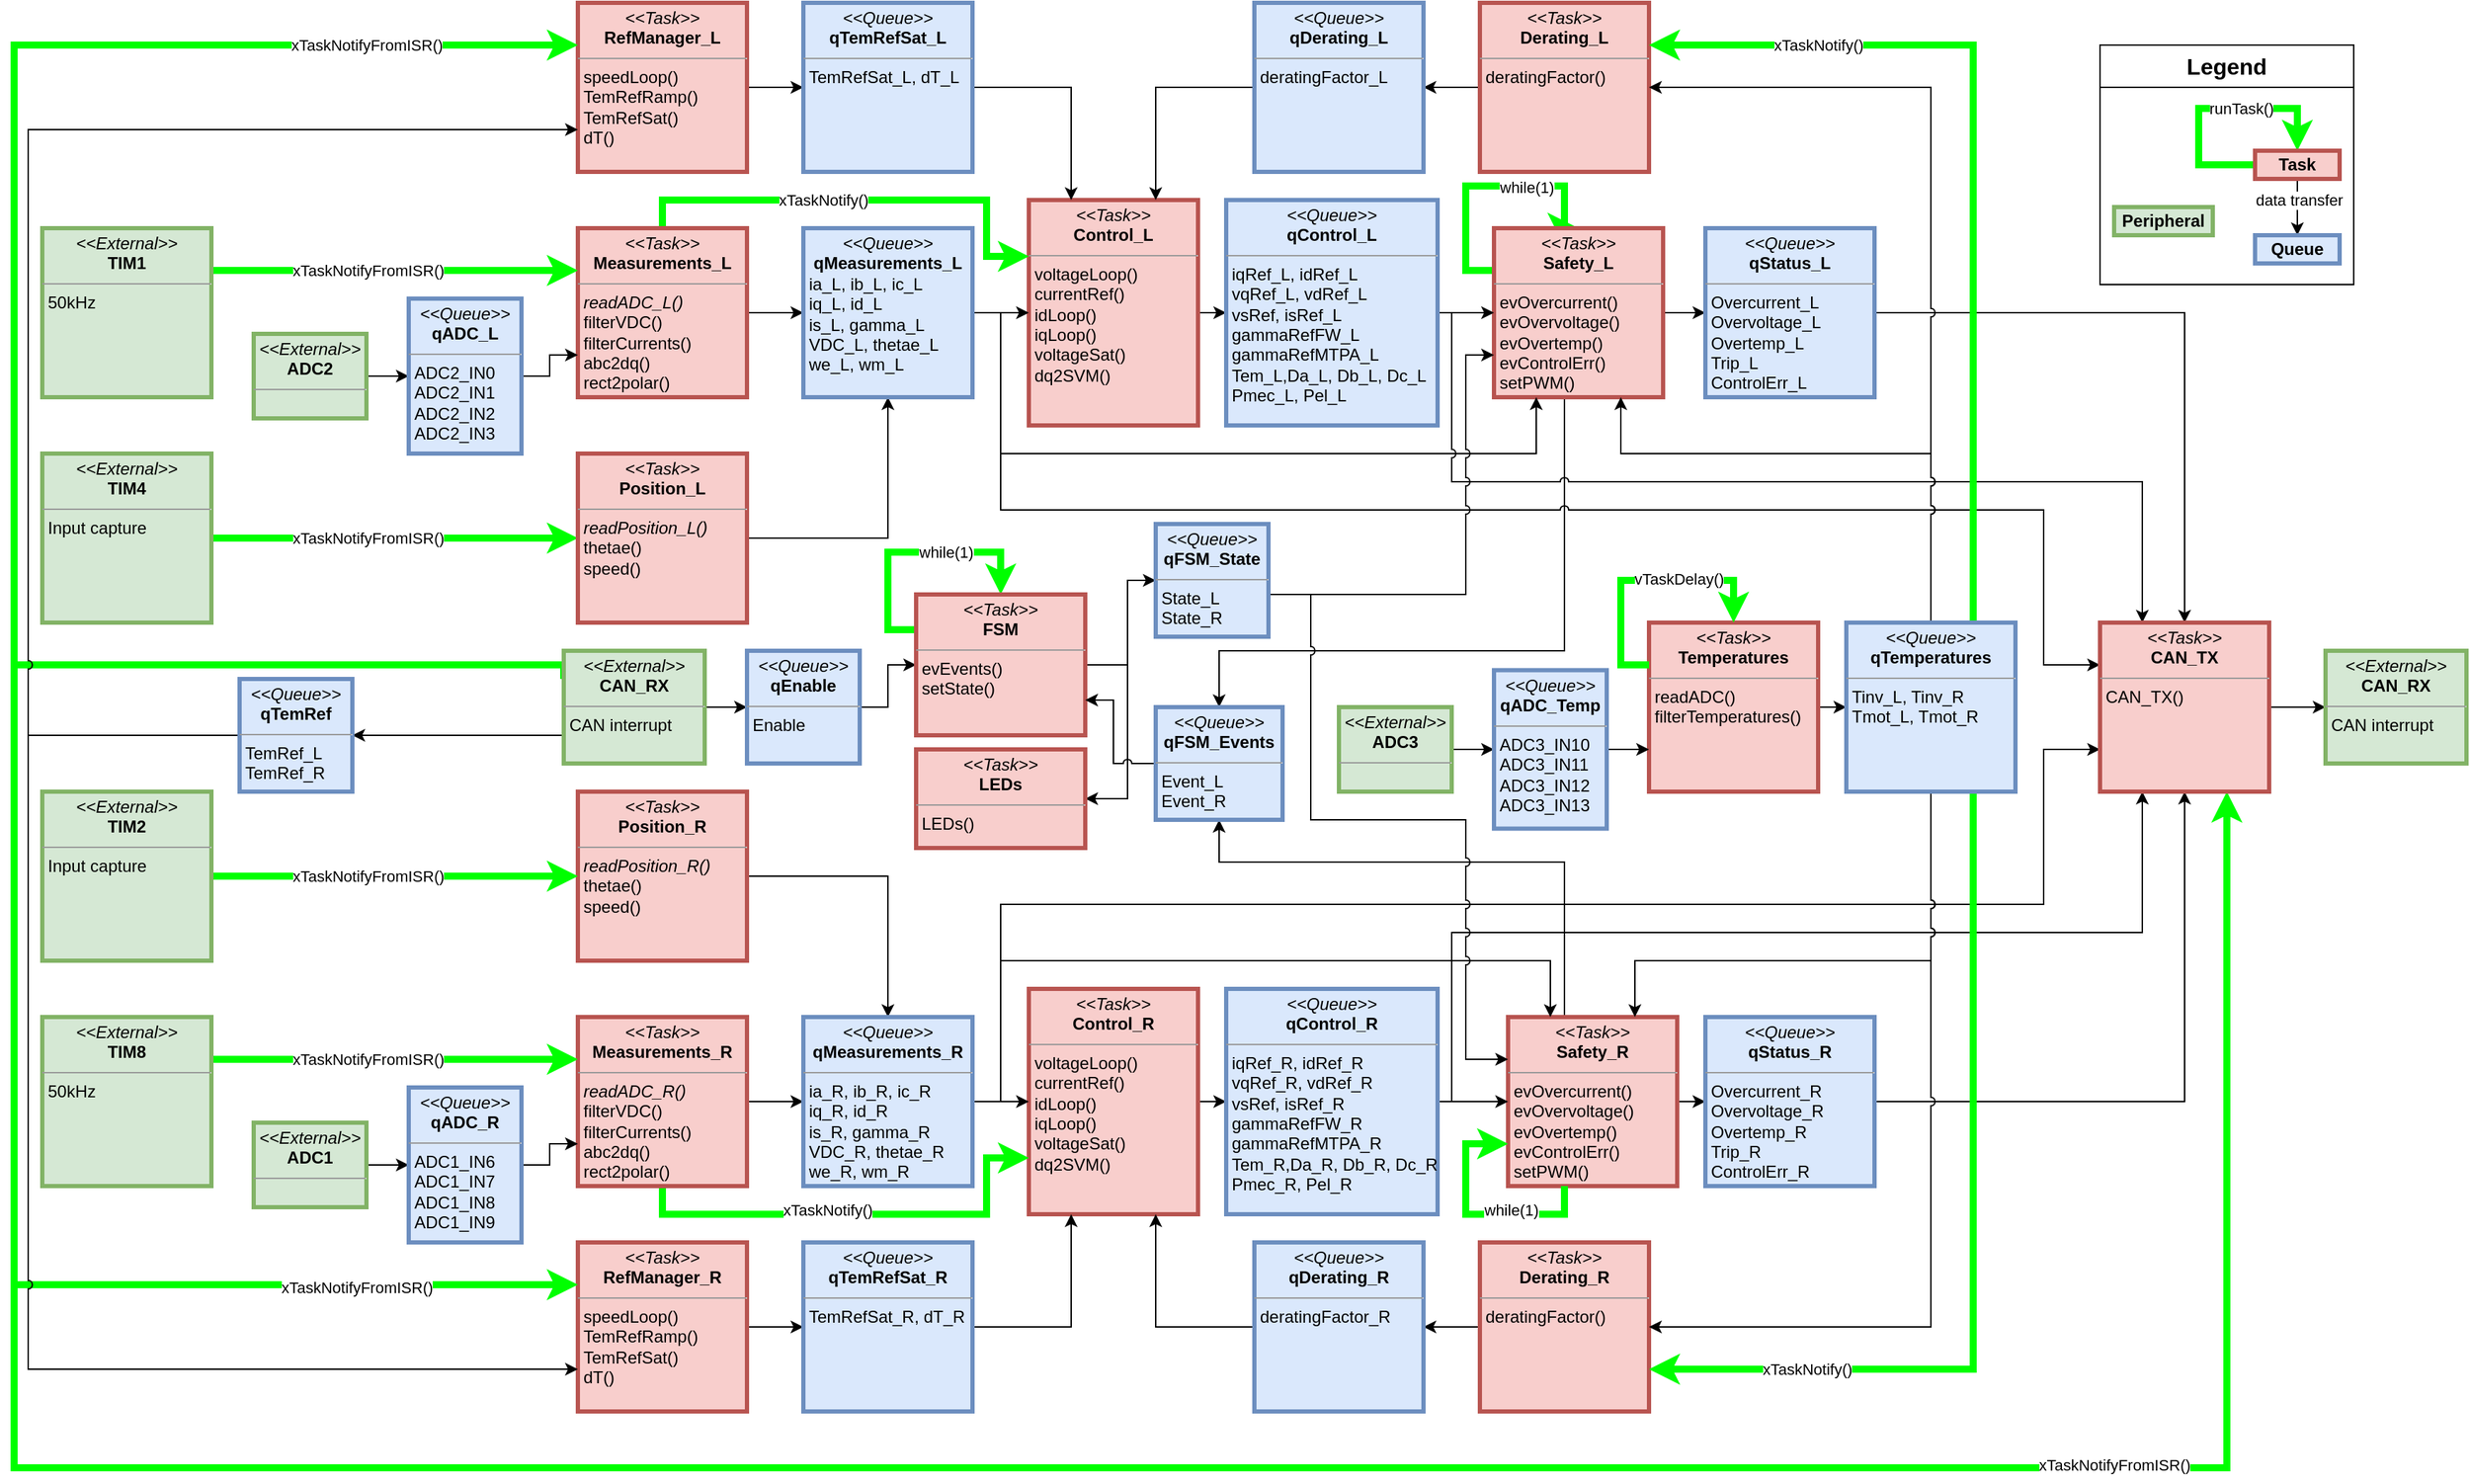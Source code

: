<mxfile version="23.1.5" type="device">
  <diagram name="Página-1" id="ezASdXojOSA2GUpr3zk-">
    <mxGraphModel dx="1615" dy="482" grid="1" gridSize="10" guides="1" tooltips="1" connect="1" arrows="1" fold="1" page="1" pageScale="1" pageWidth="827" pageHeight="1169" math="0" shadow="0">
      <root>
        <mxCell id="0" />
        <mxCell id="1" parent="0" />
        <mxCell id="oMrwoiRcGXY_ZSWIXKVv-12" value="" style="whiteSpace=wrap;html=1;" vertex="1" parent="1">
          <mxGeometry x="1120" y="110" width="180" height="170" as="geometry" />
        </mxCell>
        <mxCell id="mj1a00FP2Du6xyGbZo0E-66" style="edgeStyle=orthogonalEdgeStyle;rounded=0;orthogonalLoop=1;jettySize=auto;html=1;strokeWidth=5;strokeColor=#00FF00;entryX=0;entryY=0.5;entryDx=0;entryDy=0;exitX=1;exitY=0.5;exitDx=0;exitDy=0;jumpStyle=arc;" parent="1" source="mj1a00FP2Du6xyGbZo0E-65" target="mj1a00FP2Du6xyGbZo0E-5" edge="1">
          <mxGeometry relative="1" as="geometry">
            <mxPoint x="-100" y="480" as="sourcePoint" />
            <mxPoint x="30" y="440" as="targetPoint" />
          </mxGeometry>
        </mxCell>
        <mxCell id="mj1a00FP2Du6xyGbZo0E-67" value="xTaskNotifyFromISR()" style="edgeLabel;html=1;align=center;verticalAlign=middle;resizable=0;points=[];" parent="mj1a00FP2Du6xyGbZo0E-66" vertex="1" connectable="0">
          <mxGeometry x="0.026" relative="1" as="geometry">
            <mxPoint x="-23" as="offset" />
          </mxGeometry>
        </mxCell>
        <mxCell id="mj1a00FP2Du6xyGbZo0E-30" style="edgeStyle=orthogonalEdgeStyle;rounded=0;orthogonalLoop=1;jettySize=auto;html=1;entryX=0;entryY=0.5;entryDx=0;entryDy=0;" parent="1" source="mj1a00FP2Du6xyGbZo0E-1" target="mj1a00FP2Du6xyGbZo0E-10" edge="1">
          <mxGeometry relative="1" as="geometry" />
        </mxCell>
        <mxCell id="mj1a00FP2Du6xyGbZo0E-1" value="&lt;p style=&quot;margin:0px;margin-top:4px;text-align:center;&quot;&gt;&lt;i&gt;&amp;lt;&amp;lt;Task&amp;gt;&amp;gt;&lt;/i&gt;&lt;br&gt;&lt;b&gt;Control_&lt;/b&gt;&lt;b style=&quot;background-color: initial;&quot;&gt;L&lt;/b&gt;&lt;/p&gt;&lt;hr size=&quot;1&quot;&gt;&lt;p style=&quot;margin:0px;margin-left:4px;&quot;&gt;voltageLoop()&lt;/p&gt;&lt;p style=&quot;margin:0px;margin-left:4px;&quot;&gt;currentRef()&lt;/p&gt;&lt;p style=&quot;margin:0px;margin-left:4px;&quot;&gt;idLoop()&lt;/p&gt;&lt;p style=&quot;margin:0px;margin-left:4px;&quot;&gt;iqLoop()&lt;/p&gt;&lt;p style=&quot;margin:0px;margin-left:4px;&quot;&gt;voltageSat()&lt;/p&gt;&lt;p style=&quot;margin:0px;margin-left:4px;&quot;&gt;dq2SVM()&lt;/p&gt;&lt;p style=&quot;margin:0px;margin-left:4px;&quot;&gt;&lt;br&gt;&lt;/p&gt;" style="verticalAlign=top;align=left;overflow=fill;fontSize=12;fontFamily=Helvetica;html=1;rounded=0;shadow=0;comic=0;labelBackgroundColor=none;strokeWidth=3;strokeColor=#b85450;fillColor=#f8cecc;" parent="1" vertex="1">
          <mxGeometry x="360" y="220" width="120" height="160" as="geometry" />
        </mxCell>
        <mxCell id="mj1a00FP2Du6xyGbZo0E-27" style="edgeStyle=orthogonalEdgeStyle;rounded=0;orthogonalLoop=1;jettySize=auto;html=1;entryX=0;entryY=0.5;entryDx=0;entryDy=0;jumpStyle=arc;" parent="1" source="mj1a00FP2Du6xyGbZo0E-3" target="mj1a00FP2Du6xyGbZo0E-9" edge="1">
          <mxGeometry relative="1" as="geometry" />
        </mxCell>
        <mxCell id="mj1a00FP2Du6xyGbZo0E-59" style="edgeStyle=orthogonalEdgeStyle;rounded=0;orthogonalLoop=1;jettySize=auto;html=1;entryX=0;entryY=0.25;entryDx=0;entryDy=0;strokeWidth=5;strokeColor=#00FF00;jumpStyle=arc;" parent="1" source="mj1a00FP2Du6xyGbZo0E-3" target="mj1a00FP2Du6xyGbZo0E-1" edge="1">
          <mxGeometry relative="1" as="geometry">
            <Array as="points">
              <mxPoint x="100" y="220" />
              <mxPoint x="330" y="220" />
              <mxPoint x="330" y="260" />
            </Array>
          </mxGeometry>
        </mxCell>
        <mxCell id="mj1a00FP2Du6xyGbZo0E-60" value="xTaskNotify()" style="edgeLabel;html=1;align=center;verticalAlign=middle;resizable=0;points=[];" parent="mj1a00FP2Du6xyGbZo0E-59" vertex="1" connectable="0">
          <mxGeometry x="-0.163" relative="1" as="geometry">
            <mxPoint as="offset" />
          </mxGeometry>
        </mxCell>
        <mxCell id="mj1a00FP2Du6xyGbZo0E-3" value="&lt;p style=&quot;margin:0px;margin-top:4px;text-align:center;&quot;&gt;&lt;i&gt;&amp;lt;&amp;lt;Task&amp;gt;&amp;gt;&lt;/i&gt;&lt;br&gt;&lt;b&gt;Measurements_&lt;/b&gt;&lt;b style=&quot;background-color: initial;&quot;&gt;L&lt;/b&gt;&lt;/p&gt;&lt;hr size=&quot;1&quot;&gt;&lt;p style=&quot;margin:0px;margin-left:4px;&quot;&gt;&lt;i&gt;readADC_L()&lt;/i&gt;&lt;/p&gt;&lt;p style=&quot;margin:0px;margin-left:4px;&quot;&gt;filterVDC()&lt;/p&gt;&lt;p style=&quot;margin:0px;margin-left:4px;&quot;&gt;filterCurrents()&lt;/p&gt;&lt;p style=&quot;margin:0px;margin-left:4px;&quot;&gt;abc2dq()&lt;/p&gt;&lt;p style=&quot;margin:0px;margin-left:4px;&quot;&gt;rect2polar()&lt;/p&gt;" style="verticalAlign=top;align=left;overflow=fill;fontSize=12;fontFamily=Helvetica;html=1;rounded=0;shadow=0;comic=0;labelBackgroundColor=none;strokeWidth=3;strokeColor=#b85450;fillColor=#f8cecc;" parent="1" vertex="1">
          <mxGeometry x="40" y="240" width="120" height="120" as="geometry" />
        </mxCell>
        <mxCell id="mj1a00FP2Du6xyGbZo0E-43" style="edgeStyle=orthogonalEdgeStyle;rounded=0;orthogonalLoop=1;jettySize=auto;html=1;entryX=0;entryY=0.5;entryDx=0;entryDy=0;jumpStyle=arc;" parent="1" source="mj1a00FP2Du6xyGbZo0E-4" target="mj1a00FP2Du6xyGbZo0E-41" edge="1">
          <mxGeometry relative="1" as="geometry" />
        </mxCell>
        <mxCell id="mj1a00FP2Du6xyGbZo0E-140" style="edgeStyle=orthogonalEdgeStyle;rounded=0;orthogonalLoop=1;jettySize=auto;html=1;exitX=0.5;exitY=1;exitDx=0;exitDy=0;jumpStyle=arc;entryX=0.5;entryY=0;entryDx=0;entryDy=0;" parent="1" source="mj1a00FP2Du6xyGbZo0E-4" target="mj1a00FP2Du6xyGbZo0E-137" edge="1">
          <mxGeometry relative="1" as="geometry">
            <Array as="points">
              <mxPoint x="740" y="360" />
              <mxPoint x="740" y="540" />
              <mxPoint x="495" y="540" />
            </Array>
            <mxPoint x="490" y="570" as="targetPoint" />
          </mxGeometry>
        </mxCell>
        <mxCell id="mj1a00FP2Du6xyGbZo0E-149" style="edgeStyle=orthogonalEdgeStyle;rounded=0;orthogonalLoop=1;jettySize=auto;html=1;exitX=0;exitY=0.25;exitDx=0;exitDy=0;entryX=0.5;entryY=0;entryDx=0;entryDy=0;strokeWidth=5;strokeColor=#00FF00;" parent="1" source="mj1a00FP2Du6xyGbZo0E-4" target="mj1a00FP2Du6xyGbZo0E-4" edge="1">
          <mxGeometry relative="1" as="geometry">
            <mxPoint x="730" y="230" as="targetPoint" />
            <Array as="points">
              <mxPoint x="670" y="270" />
              <mxPoint x="670" y="210" />
              <mxPoint x="740" y="210" />
              <mxPoint x="740" y="240" />
            </Array>
          </mxGeometry>
        </mxCell>
        <mxCell id="mj1a00FP2Du6xyGbZo0E-153" value="while(1)" style="edgeLabel;html=1;align=center;verticalAlign=middle;resizable=0;points=[];" parent="mj1a00FP2Du6xyGbZo0E-149" vertex="1" connectable="0">
          <mxGeometry x="0.292" y="-1" relative="1" as="geometry">
            <mxPoint as="offset" />
          </mxGeometry>
        </mxCell>
        <mxCell id="mj1a00FP2Du6xyGbZo0E-4" value="&lt;p style=&quot;margin:0px;margin-top:4px;text-align:center;&quot;&gt;&lt;i&gt;&amp;lt;&amp;lt;Task&amp;gt;&amp;gt;&lt;/i&gt;&lt;br&gt;&lt;b&gt;Safety_L&lt;/b&gt;&lt;/p&gt;&lt;hr size=&quot;1&quot;&gt;&lt;p style=&quot;margin:0px;margin-left:4px;&quot;&gt;evOvercurrent()&lt;/p&gt;&lt;p style=&quot;border-color: var(--border-color); margin: 0px 0px 0px 4px;&quot;&gt;evOvervoltage()&lt;/p&gt;&lt;p style=&quot;border-color: var(--border-color); margin: 0px 0px 0px 4px;&quot;&gt;evOvertemp()&lt;/p&gt;&lt;p style=&quot;border-color: var(--border-color); margin: 0px 0px 0px 4px;&quot;&gt;evControlErr()&lt;/p&gt;&lt;p style=&quot;border-color: var(--border-color); margin: 0px 0px 0px 4px;&quot;&gt;setPWM()&lt;/p&gt;" style="verticalAlign=top;align=left;overflow=fill;fontSize=12;fontFamily=Helvetica;html=1;rounded=0;shadow=0;comic=0;labelBackgroundColor=none;strokeWidth=3;strokeColor=#b85450;fillColor=#f8cecc;" parent="1" vertex="1">
          <mxGeometry x="690" y="240" width="120" height="120" as="geometry" />
        </mxCell>
        <mxCell id="mj1a00FP2Du6xyGbZo0E-29" style="edgeStyle=orthogonalEdgeStyle;rounded=0;orthogonalLoop=1;jettySize=auto;html=1;entryX=0.5;entryY=1;entryDx=0;entryDy=0;jumpStyle=arc;" parent="1" source="mj1a00FP2Du6xyGbZo0E-5" target="mj1a00FP2Du6xyGbZo0E-9" edge="1">
          <mxGeometry relative="1" as="geometry" />
        </mxCell>
        <mxCell id="mj1a00FP2Du6xyGbZo0E-5" value="&lt;p style=&quot;margin:0px;margin-top:4px;text-align:center;&quot;&gt;&lt;i&gt;&amp;lt;&amp;lt;Task&amp;gt;&amp;gt;&lt;/i&gt;&lt;br&gt;&lt;b&gt;Position&lt;/b&gt;&lt;b style=&quot;background-color: initial;&quot;&gt;_&lt;/b&gt;&lt;b style=&quot;background-color: initial;&quot;&gt;L&lt;/b&gt;&lt;/p&gt;&lt;hr size=&quot;1&quot;&gt;&lt;p style=&quot;margin:0px;margin-left:4px;&quot;&gt;&lt;i&gt;readPosition_L()&lt;/i&gt;&lt;/p&gt;&lt;p style=&quot;margin:0px;margin-left:4px;&quot;&gt;thetae()&lt;/p&gt;&lt;p style=&quot;margin:0px;margin-left:4px;&quot;&gt;speed()&lt;/p&gt;" style="verticalAlign=top;align=left;overflow=fill;fontSize=12;fontFamily=Helvetica;html=1;rounded=0;shadow=0;comic=0;labelBackgroundColor=none;strokeWidth=3;strokeColor=#b85450;fillColor=#f8cecc;" parent="1" vertex="1">
          <mxGeometry x="40" y="400" width="120" height="120" as="geometry" />
        </mxCell>
        <mxCell id="mj1a00FP2Du6xyGbZo0E-23" style="edgeStyle=orthogonalEdgeStyle;rounded=0;orthogonalLoop=1;jettySize=auto;html=1;entryX=0;entryY=0.5;entryDx=0;entryDy=0;jumpStyle=arc;" parent="1" source="mj1a00FP2Du6xyGbZo0E-6" target="mj1a00FP2Du6xyGbZo0E-12" edge="1">
          <mxGeometry relative="1" as="geometry" />
        </mxCell>
        <mxCell id="mj1a00FP2Du6xyGbZo0E-6" value="&lt;p style=&quot;margin:0px;margin-top:4px;text-align:center;&quot;&gt;&lt;i&gt;&amp;lt;&amp;lt;Task&amp;gt;&amp;gt;&lt;/i&gt;&lt;br&gt;&lt;b&gt;RefManager_&lt;/b&gt;&lt;b style=&quot;background-color: initial;&quot;&gt;L&lt;/b&gt;&lt;/p&gt;&lt;hr size=&quot;1&quot;&gt;&lt;p style=&quot;margin:0px;margin-left:4px;&quot;&gt;speedLoop()&lt;/p&gt;&lt;p style=&quot;margin:0px;margin-left:4px;&quot;&gt;&lt;span style=&quot;background-color: initial;&quot;&gt;TemRefRamp()&lt;/span&gt;&lt;br&gt;&lt;/p&gt;&lt;p style=&quot;border-color: var(--border-color); margin: 0px 0px 0px 4px;&quot;&gt;TemRefSat()&lt;/p&gt;&lt;p style=&quot;margin:0px;margin-left:4px;&quot;&gt;dT()&lt;/p&gt;" style="verticalAlign=top;align=left;overflow=fill;fontSize=12;fontFamily=Helvetica;html=1;rounded=0;shadow=0;comic=0;labelBackgroundColor=none;strokeWidth=3;strokeColor=#b85450;fillColor=#f8cecc;" parent="1" vertex="1">
          <mxGeometry x="40" y="80" width="120" height="120" as="geometry" />
        </mxCell>
        <mxCell id="mj1a00FP2Du6xyGbZo0E-32" style="edgeStyle=orthogonalEdgeStyle;rounded=0;orthogonalLoop=1;jettySize=auto;html=1;entryX=1;entryY=0.5;entryDx=0;entryDy=0;jumpStyle=arc;" parent="1" source="mj1a00FP2Du6xyGbZo0E-7" target="mj1a00FP2Du6xyGbZo0E-11" edge="1">
          <mxGeometry relative="1" as="geometry" />
        </mxCell>
        <mxCell id="mj1a00FP2Du6xyGbZo0E-7" value="&lt;p style=&quot;margin:0px;margin-top:4px;text-align:center;&quot;&gt;&lt;i&gt;&amp;lt;&amp;lt;Task&amp;gt;&amp;gt;&lt;/i&gt;&lt;br&gt;&lt;b&gt;Derating_&lt;/b&gt;&lt;b style=&quot;background-color: initial;&quot;&gt;L&lt;/b&gt;&lt;/p&gt;&lt;hr size=&quot;1&quot;&gt;&lt;p style=&quot;margin:0px;margin-left:4px;&quot;&gt;deratingFactor()&lt;/p&gt;" style="verticalAlign=top;align=left;overflow=fill;fontSize=12;fontFamily=Helvetica;html=1;rounded=0;shadow=0;comic=0;labelBackgroundColor=none;strokeWidth=3;strokeColor=#b85450;fillColor=#f8cecc;" parent="1" vertex="1">
          <mxGeometry x="680" y="80" width="120" height="120" as="geometry" />
        </mxCell>
        <mxCell id="mj1a00FP2Du6xyGbZo0E-28" style="edgeStyle=orthogonalEdgeStyle;rounded=0;orthogonalLoop=1;jettySize=auto;html=1;entryX=0;entryY=0.5;entryDx=0;entryDy=0;" parent="1" source="mj1a00FP2Du6xyGbZo0E-9" target="mj1a00FP2Du6xyGbZo0E-1" edge="1">
          <mxGeometry relative="1" as="geometry" />
        </mxCell>
        <mxCell id="mj1a00FP2Du6xyGbZo0E-39" style="edgeStyle=orthogonalEdgeStyle;rounded=0;orthogonalLoop=1;jettySize=auto;html=1;entryX=0.25;entryY=1;entryDx=0;entryDy=0;jumpStyle=arc;" parent="1" source="mj1a00FP2Du6xyGbZo0E-9" target="mj1a00FP2Du6xyGbZo0E-4" edge="1">
          <mxGeometry relative="1" as="geometry">
            <Array as="points">
              <mxPoint x="340" y="300" />
              <mxPoint x="340" y="400" />
              <mxPoint x="720" y="400" />
            </Array>
          </mxGeometry>
        </mxCell>
        <mxCell id="mj1a00FP2Du6xyGbZo0E-162" style="edgeStyle=orthogonalEdgeStyle;rounded=0;orthogonalLoop=1;jettySize=auto;html=1;entryX=0;entryY=0.25;entryDx=0;entryDy=0;jumpStyle=arc;" parent="1" source="mj1a00FP2Du6xyGbZo0E-9" target="mj1a00FP2Du6xyGbZo0E-158" edge="1">
          <mxGeometry relative="1" as="geometry">
            <Array as="points">
              <mxPoint x="340" y="300" />
              <mxPoint x="340" y="440" />
              <mxPoint x="1080" y="440" />
              <mxPoint x="1080" y="550" />
            </Array>
          </mxGeometry>
        </mxCell>
        <mxCell id="mj1a00FP2Du6xyGbZo0E-9" value="&lt;p style=&quot;margin:0px;margin-top:4px;text-align:center;&quot;&gt;&lt;i&gt;&amp;lt;&amp;lt;Queue&amp;gt;&amp;gt;&lt;/i&gt;&lt;br&gt;&lt;b&gt;qMeasurements_&lt;/b&gt;&lt;b style=&quot;background-color: initial;&quot;&gt;L&lt;/b&gt;&lt;/p&gt;&lt;p style=&quot;margin:0px;margin-left:4px;&quot;&gt;ia_L, ib_L, ic_L&lt;/p&gt;&lt;p style=&quot;margin:0px;margin-left:4px;&quot;&gt;iq_L, id_L&lt;/p&gt;&lt;p style=&quot;margin:0px;margin-left:4px;&quot;&gt;is_L, gamma_L&lt;/p&gt;&lt;p style=&quot;margin:0px;margin-left:4px;&quot;&gt;VDC_L, thetae_L&lt;/p&gt;&lt;p style=&quot;margin:0px;margin-left:4px;&quot;&gt;we_L, wm_L&lt;/p&gt;" style="verticalAlign=top;align=left;overflow=fill;fontSize=12;fontFamily=Helvetica;html=1;rounded=0;shadow=0;comic=0;labelBackgroundColor=none;strokeWidth=3;strokeColor=#6c8ebf;fillColor=#dae8fc;" parent="1" vertex="1">
          <mxGeometry x="200" y="240" width="120" height="120" as="geometry" />
        </mxCell>
        <mxCell id="mj1a00FP2Du6xyGbZo0E-31" style="edgeStyle=orthogonalEdgeStyle;rounded=0;orthogonalLoop=1;jettySize=auto;html=1;entryX=0;entryY=0.5;entryDx=0;entryDy=0;jumpStyle=arc;" parent="1" source="mj1a00FP2Du6xyGbZo0E-10" target="mj1a00FP2Du6xyGbZo0E-4" edge="1">
          <mxGeometry relative="1" as="geometry" />
        </mxCell>
        <mxCell id="mj1a00FP2Du6xyGbZo0E-161" style="edgeStyle=orthogonalEdgeStyle;rounded=0;orthogonalLoop=1;jettySize=auto;html=1;entryX=0.25;entryY=0;entryDx=0;entryDy=0;jumpStyle=arc;" parent="1" source="mj1a00FP2Du6xyGbZo0E-10" target="mj1a00FP2Du6xyGbZo0E-158" edge="1">
          <mxGeometry relative="1" as="geometry">
            <Array as="points">
              <mxPoint x="660" y="300" />
              <mxPoint x="660" y="420" />
              <mxPoint x="1150" y="420" />
            </Array>
          </mxGeometry>
        </mxCell>
        <mxCell id="mj1a00FP2Du6xyGbZo0E-10" value="&lt;p style=&quot;margin:0px;margin-top:4px;text-align:center;&quot;&gt;&lt;i&gt;&amp;lt;&amp;lt;Queue&amp;gt;&amp;gt;&lt;/i&gt;&lt;br&gt;&lt;b&gt;qControl_&lt;/b&gt;&lt;b style=&quot;background-color: initial;&quot;&gt;L&lt;/b&gt;&lt;/p&gt;&lt;hr size=&quot;1&quot;&gt;&lt;p style=&quot;margin:0px;margin-left:4px;&quot;&gt;iqRef_L, idRef_L&amp;nbsp;&lt;/p&gt;&lt;p style=&quot;margin:0px;margin-left:4px;&quot;&gt;vqRef_L, vdRef_L&lt;/p&gt;&lt;p style=&quot;margin:0px;margin-left:4px;&quot;&gt;vsRef, isRef_L&lt;/p&gt;&lt;p style=&quot;margin:0px;margin-left:4px;&quot;&gt;gammaRefFW_L&lt;/p&gt;&lt;p style=&quot;margin:0px;margin-left:4px;&quot;&gt;gammaRefMTPA_L&lt;/p&gt;&lt;p style=&quot;margin:0px;margin-left:4px;&quot;&gt;&lt;span style=&quot;background-color: initial;&quot;&gt;Tem_L,&lt;/span&gt;Da_L, Db_L, Dc_L&lt;/p&gt;&lt;p style=&quot;margin:0px;margin-left:4px;&quot;&gt;&lt;span style=&quot;background-color: initial;&quot;&gt;Pmec_L, Pel_L&lt;/span&gt;&lt;/p&gt;" style="verticalAlign=top;align=left;overflow=fill;fontSize=12;fontFamily=Helvetica;html=1;rounded=0;shadow=0;comic=0;labelBackgroundColor=none;strokeWidth=3;strokeColor=#6c8ebf;fillColor=#dae8fc;" parent="1" vertex="1">
          <mxGeometry x="500" y="220" width="150" height="160" as="geometry" />
        </mxCell>
        <mxCell id="mj1a00FP2Du6xyGbZo0E-25" style="edgeStyle=orthogonalEdgeStyle;rounded=0;orthogonalLoop=1;jettySize=auto;html=1;entryX=0.75;entryY=0;entryDx=0;entryDy=0;jumpStyle=arc;" parent="1" source="mj1a00FP2Du6xyGbZo0E-11" target="mj1a00FP2Du6xyGbZo0E-1" edge="1">
          <mxGeometry relative="1" as="geometry" />
        </mxCell>
        <mxCell id="mj1a00FP2Du6xyGbZo0E-11" value="&lt;p style=&quot;margin:0px;margin-top:4px;text-align:center;&quot;&gt;&lt;i&gt;&amp;lt;&amp;lt;Queue&amp;gt;&amp;gt;&lt;/i&gt;&lt;br&gt;&lt;b&gt;qDerating_&lt;/b&gt;&lt;b style=&quot;background-color: initial;&quot;&gt;L&lt;/b&gt;&lt;/p&gt;&lt;hr size=&quot;1&quot;&gt;&lt;p style=&quot;margin:0px;margin-left:4px;&quot;&gt;deratingFactor_L&lt;/p&gt;" style="verticalAlign=top;align=left;overflow=fill;fontSize=12;fontFamily=Helvetica;html=1;rounded=0;shadow=0;comic=0;labelBackgroundColor=none;strokeWidth=3;strokeColor=#6c8ebf;fillColor=#dae8fc;" parent="1" vertex="1">
          <mxGeometry x="520" y="80" width="120" height="120" as="geometry" />
        </mxCell>
        <mxCell id="mj1a00FP2Du6xyGbZo0E-24" style="edgeStyle=orthogonalEdgeStyle;rounded=0;orthogonalLoop=1;jettySize=auto;html=1;entryX=0.25;entryY=0;entryDx=0;entryDy=0;jumpStyle=arc;" parent="1" source="mj1a00FP2Du6xyGbZo0E-12" target="mj1a00FP2Du6xyGbZo0E-1" edge="1">
          <mxGeometry relative="1" as="geometry" />
        </mxCell>
        <mxCell id="mj1a00FP2Du6xyGbZo0E-12" value="&lt;p style=&quot;margin:0px;margin-top:4px;text-align:center;&quot;&gt;&lt;i&gt;&amp;lt;&amp;lt;Queue&amp;gt;&amp;gt;&lt;/i&gt;&lt;br&gt;&lt;b&gt;qTemRefSat_&lt;/b&gt;&lt;b style=&quot;background-color: initial;&quot;&gt;L&lt;/b&gt;&lt;/p&gt;&lt;hr size=&quot;1&quot;&gt;&lt;p style=&quot;margin:0px;margin-left:4px;&quot;&gt;TemRefSat_L, dT_L&lt;/p&gt;" style="verticalAlign=top;align=left;overflow=fill;fontSize=12;fontFamily=Helvetica;html=1;rounded=0;shadow=0;comic=0;labelBackgroundColor=none;strokeWidth=3;strokeColor=#6c8ebf;fillColor=#dae8fc;" parent="1" vertex="1">
          <mxGeometry x="200" y="80" width="120" height="120" as="geometry" />
        </mxCell>
        <mxCell id="mj1a00FP2Du6xyGbZo0E-37" style="edgeStyle=orthogonalEdgeStyle;rounded=0;orthogonalLoop=1;jettySize=auto;html=1;entryX=0;entryY=0.5;entryDx=0;entryDy=0;" parent="1" source="mj1a00FP2Du6xyGbZo0E-13" target="mj1a00FP2Du6xyGbZo0E-20" edge="1">
          <mxGeometry relative="1" as="geometry" />
        </mxCell>
        <mxCell id="mj1a00FP2Du6xyGbZo0E-13" value="&lt;p style=&quot;margin:0px;margin-top:4px;text-align:center;&quot;&gt;&lt;i&gt;&amp;lt;&amp;lt;Task&amp;gt;&amp;gt;&lt;/i&gt;&lt;br&gt;&lt;b&gt;Control_&lt;/b&gt;&lt;b style=&quot;background-color: initial;&quot;&gt;R&lt;/b&gt;&lt;/p&gt;&lt;hr size=&quot;1&quot;&gt;&lt;p style=&quot;border-color: var(--border-color); margin: 0px 0px 0px 4px;&quot;&gt;voltageLoop()&lt;/p&gt;&lt;p style=&quot;border-color: var(--border-color); margin: 0px 0px 0px 4px;&quot;&gt;currentRef()&lt;/p&gt;&lt;p style=&quot;border-color: var(--border-color); margin: 0px 0px 0px 4px;&quot;&gt;idLoop()&lt;/p&gt;&lt;p style=&quot;border-color: var(--border-color); margin: 0px 0px 0px 4px;&quot;&gt;iqLoop()&lt;/p&gt;&lt;p style=&quot;border-color: var(--border-color); margin: 0px 0px 0px 4px;&quot;&gt;voltageSat()&lt;/p&gt;&lt;p style=&quot;border-color: var(--border-color); margin: 0px 0px 0px 4px;&quot;&gt;dq2SVM()&lt;/p&gt;" style="verticalAlign=top;align=left;overflow=fill;fontSize=12;fontFamily=Helvetica;html=1;rounded=0;shadow=0;comic=0;labelBackgroundColor=none;strokeWidth=3;strokeColor=#b85450;fillColor=#f8cecc;" parent="1" vertex="1">
          <mxGeometry x="360" y="780" width="120" height="160" as="geometry" />
        </mxCell>
        <mxCell id="mj1a00FP2Du6xyGbZo0E-35" style="edgeStyle=orthogonalEdgeStyle;rounded=0;orthogonalLoop=1;jettySize=auto;html=1;entryX=0;entryY=0.5;entryDx=0;entryDy=0;" parent="1" source="mj1a00FP2Du6xyGbZo0E-14" target="mj1a00FP2Du6xyGbZo0E-19" edge="1">
          <mxGeometry relative="1" as="geometry" />
        </mxCell>
        <mxCell id="mj1a00FP2Du6xyGbZo0E-97" style="edgeStyle=orthogonalEdgeStyle;rounded=0;orthogonalLoop=1;jettySize=auto;html=1;entryX=0;entryY=0.75;entryDx=0;entryDy=0;strokeWidth=5;strokeColor=#00FF00;jumpStyle=arc;" parent="1" source="mj1a00FP2Du6xyGbZo0E-14" target="mj1a00FP2Du6xyGbZo0E-13" edge="1">
          <mxGeometry relative="1" as="geometry">
            <Array as="points">
              <mxPoint x="100" y="940" />
              <mxPoint x="330" y="940" />
              <mxPoint x="330" y="900" />
            </Array>
          </mxGeometry>
        </mxCell>
        <mxCell id="mj1a00FP2Du6xyGbZo0E-98" value="xTaskNotify()" style="edgeLabel;html=1;align=center;verticalAlign=middle;resizable=0;points=[];" parent="mj1a00FP2Du6xyGbZo0E-97" vertex="1" connectable="0">
          <mxGeometry x="-0.145" y="3" relative="1" as="geometry">
            <mxPoint as="offset" />
          </mxGeometry>
        </mxCell>
        <mxCell id="mj1a00FP2Du6xyGbZo0E-14" value="&lt;p style=&quot;margin:0px;margin-top:4px;text-align:center;&quot;&gt;&lt;i&gt;&amp;lt;&amp;lt;Task&amp;gt;&amp;gt;&lt;/i&gt;&lt;br&gt;&lt;b&gt;Measurements_&lt;/b&gt;&lt;b style=&quot;background-color: initial;&quot;&gt;R&lt;/b&gt;&lt;/p&gt;&lt;hr size=&quot;1&quot;&gt;&lt;p style=&quot;border-color: var(--border-color); margin: 0px 0px 0px 4px;&quot;&gt;&lt;i style=&quot;border-color: var(--border-color);&quot;&gt;readADC_R()&lt;/i&gt;&lt;/p&gt;&lt;p style=&quot;border-color: var(--border-color); margin: 0px 0px 0px 4px;&quot;&gt;filterVDC()&lt;/p&gt;&lt;p style=&quot;border-color: var(--border-color); margin: 0px 0px 0px 4px;&quot;&gt;filterCurrents()&lt;/p&gt;&lt;p style=&quot;border-color: var(--border-color); margin: 0px 0px 0px 4px;&quot;&gt;abc2dq()&lt;/p&gt;&lt;p style=&quot;border-color: var(--border-color); margin: 0px 0px 0px 4px;&quot;&gt;rect2polar()&lt;/p&gt;" style="verticalAlign=top;align=left;overflow=fill;fontSize=12;fontFamily=Helvetica;html=1;rounded=0;shadow=0;comic=0;labelBackgroundColor=none;strokeWidth=3;strokeColor=#b85450;fillColor=#f8cecc;" parent="1" vertex="1">
          <mxGeometry x="40" y="800" width="120" height="120" as="geometry" />
        </mxCell>
        <mxCell id="mj1a00FP2Du6xyGbZo0E-45" style="edgeStyle=orthogonalEdgeStyle;rounded=0;orthogonalLoop=1;jettySize=auto;html=1;entryX=0;entryY=0.5;entryDx=0;entryDy=0;jumpStyle=arc;" parent="1" source="mj1a00FP2Du6xyGbZo0E-15" target="mj1a00FP2Du6xyGbZo0E-44" edge="1">
          <mxGeometry relative="1" as="geometry" />
        </mxCell>
        <mxCell id="mj1a00FP2Du6xyGbZo0E-141" style="edgeStyle=orthogonalEdgeStyle;rounded=0;orthogonalLoop=1;jettySize=auto;html=1;exitX=0.5;exitY=0;exitDx=0;exitDy=0;entryX=0.5;entryY=1;entryDx=0;entryDy=0;jumpStyle=arc;" parent="1" source="mj1a00FP2Du6xyGbZo0E-15" target="mj1a00FP2Du6xyGbZo0E-137" edge="1">
          <mxGeometry relative="1" as="geometry">
            <Array as="points">
              <mxPoint x="740" y="690" />
              <mxPoint x="495" y="690" />
            </Array>
          </mxGeometry>
        </mxCell>
        <mxCell id="mj1a00FP2Du6xyGbZo0E-15" value="&lt;p style=&quot;margin:0px;margin-top:4px;text-align:center;&quot;&gt;&lt;i&gt;&amp;lt;&amp;lt;Task&amp;gt;&amp;gt;&lt;/i&gt;&lt;br&gt;&lt;b&gt;Safety_R&lt;/b&gt;&lt;/p&gt;&lt;hr size=&quot;1&quot;&gt;&lt;p style=&quot;border-color: var(--border-color); margin: 0px 0px 0px 4px;&quot;&gt;evOvercurrent()&lt;/p&gt;&lt;p style=&quot;border-color: var(--border-color); margin: 0px 0px 0px 4px;&quot;&gt;evOvervoltage()&lt;/p&gt;&lt;p style=&quot;border-color: var(--border-color); margin: 0px 0px 0px 4px;&quot;&gt;evOvertemp()&lt;/p&gt;&lt;p style=&quot;border-color: var(--border-color); margin: 0px 0px 0px 4px;&quot;&gt;evControlErr()&lt;/p&gt;&lt;p style=&quot;border-color: var(--border-color); margin: 0px 0px 0px 4px;&quot;&gt;setPWM()&lt;/p&gt;" style="verticalAlign=top;align=left;overflow=fill;fontSize=12;fontFamily=Helvetica;html=1;rounded=0;shadow=0;comic=0;labelBackgroundColor=none;strokeWidth=3;strokeColor=#b85450;fillColor=#f8cecc;" parent="1" vertex="1">
          <mxGeometry x="700" y="800" width="120" height="120" as="geometry" />
        </mxCell>
        <mxCell id="mj1a00FP2Du6xyGbZo0E-34" style="edgeStyle=orthogonalEdgeStyle;rounded=0;orthogonalLoop=1;jettySize=auto;html=1;entryX=0.5;entryY=0;entryDx=0;entryDy=0;jumpStyle=arc;" parent="1" source="mj1a00FP2Du6xyGbZo0E-16" target="mj1a00FP2Du6xyGbZo0E-19" edge="1">
          <mxGeometry relative="1" as="geometry" />
        </mxCell>
        <mxCell id="mj1a00FP2Du6xyGbZo0E-16" value="&lt;p style=&quot;margin:0px;margin-top:4px;text-align:center;&quot;&gt;&lt;i&gt;&amp;lt;&amp;lt;Task&amp;gt;&amp;gt;&lt;/i&gt;&lt;br&gt;&lt;b&gt;Position&lt;/b&gt;&lt;b style=&quot;background-color: initial;&quot;&gt;_&lt;/b&gt;&lt;b style=&quot;background-color: initial;&quot;&gt;R&lt;/b&gt;&lt;/p&gt;&lt;hr size=&quot;1&quot;&gt;&lt;p style=&quot;border-color: var(--border-color); margin: 0px 0px 0px 4px;&quot;&gt;&lt;i style=&quot;border-color: var(--border-color);&quot;&gt;read&lt;i style=&quot;border-color: var(--border-color);&quot;&gt;Position&lt;/i&gt;_R()&lt;/i&gt;&lt;/p&gt;&lt;p style=&quot;border-color: var(--border-color); margin: 0px 0px 0px 4px;&quot;&gt;thetae()&lt;/p&gt;&lt;p style=&quot;border-color: var(--border-color); margin: 0px 0px 0px 4px;&quot;&gt;speed()&lt;/p&gt;" style="verticalAlign=top;align=left;overflow=fill;fontSize=12;fontFamily=Helvetica;html=1;rounded=0;shadow=0;comic=0;labelBackgroundColor=none;strokeWidth=3;strokeColor=#b85450;fillColor=#f8cecc;" parent="1" vertex="1">
          <mxGeometry x="40" y="640" width="120" height="120" as="geometry" />
        </mxCell>
        <mxCell id="mj1a00FP2Du6xyGbZo0E-50" style="edgeStyle=orthogonalEdgeStyle;rounded=0;orthogonalLoop=1;jettySize=auto;html=1;entryX=0;entryY=0.5;entryDx=0;entryDy=0;jumpStyle=arc;" parent="1" source="mj1a00FP2Du6xyGbZo0E-17" target="mj1a00FP2Du6xyGbZo0E-22" edge="1">
          <mxGeometry relative="1" as="geometry" />
        </mxCell>
        <mxCell id="mj1a00FP2Du6xyGbZo0E-17" value="&lt;p style=&quot;margin:0px;margin-top:4px;text-align:center;&quot;&gt;&lt;i&gt;&amp;lt;&amp;lt;Task&amp;gt;&amp;gt;&lt;/i&gt;&lt;br&gt;&lt;b&gt;RefManager_&lt;/b&gt;&lt;b style=&quot;background-color: initial;&quot;&gt;R&lt;/b&gt;&lt;/p&gt;&lt;hr size=&quot;1&quot;&gt;&lt;p style=&quot;border-color: var(--border-color); margin: 0px 0px 0px 4px;&quot;&gt;speedLoop()&lt;/p&gt;&lt;p style=&quot;border-color: var(--border-color); margin: 0px 0px 0px 4px;&quot;&gt;TemRefRamp()&lt;br style=&quot;border-color: var(--border-color);&quot;&gt;&lt;/p&gt;&lt;p style=&quot;border-color: var(--border-color); margin: 0px 0px 0px 4px;&quot;&gt;TemRefSat()&lt;/p&gt;&lt;p style=&quot;border-color: var(--border-color); margin: 0px 0px 0px 4px;&quot;&gt;dT()&lt;/p&gt;" style="verticalAlign=top;align=left;overflow=fill;fontSize=12;fontFamily=Helvetica;html=1;rounded=0;shadow=0;comic=0;labelBackgroundColor=none;strokeWidth=3;strokeColor=#b85450;fillColor=#f8cecc;" parent="1" vertex="1">
          <mxGeometry x="40" y="960" width="120" height="120" as="geometry" />
        </mxCell>
        <mxCell id="mj1a00FP2Du6xyGbZo0E-47" style="edgeStyle=orthogonalEdgeStyle;rounded=0;orthogonalLoop=1;jettySize=auto;html=1;entryX=1;entryY=0.5;entryDx=0;entryDy=0;" parent="1" source="mj1a00FP2Du6xyGbZo0E-18" target="mj1a00FP2Du6xyGbZo0E-21" edge="1">
          <mxGeometry relative="1" as="geometry" />
        </mxCell>
        <mxCell id="mj1a00FP2Du6xyGbZo0E-18" value="&lt;p style=&quot;margin:0px;margin-top:4px;text-align:center;&quot;&gt;&lt;i&gt;&amp;lt;&amp;lt;Task&amp;gt;&amp;gt;&lt;/i&gt;&lt;br&gt;&lt;b&gt;Derating_&lt;/b&gt;&lt;b style=&quot;background-color: initial;&quot;&gt;R&lt;/b&gt;&lt;/p&gt;&lt;hr size=&quot;1&quot;&gt;&lt;p style=&quot;margin:0px;margin-left:4px;&quot;&gt;deratingFactor()&lt;br&gt;&lt;/p&gt;&lt;p style=&quot;margin:0px;margin-left:4px;&quot;&gt;&lt;br&gt;&lt;/p&gt;" style="verticalAlign=top;align=left;overflow=fill;fontSize=12;fontFamily=Helvetica;html=1;rounded=0;shadow=0;comic=0;labelBackgroundColor=none;strokeWidth=3;strokeColor=#b85450;fillColor=#f8cecc;" parent="1" vertex="1">
          <mxGeometry x="680" y="960" width="120" height="120" as="geometry" />
        </mxCell>
        <mxCell id="mj1a00FP2Du6xyGbZo0E-36" style="edgeStyle=orthogonalEdgeStyle;rounded=0;orthogonalLoop=1;jettySize=auto;html=1;entryX=0;entryY=0.5;entryDx=0;entryDy=0;" parent="1" source="mj1a00FP2Du6xyGbZo0E-19" target="mj1a00FP2Du6xyGbZo0E-13" edge="1">
          <mxGeometry relative="1" as="geometry" />
        </mxCell>
        <mxCell id="mj1a00FP2Du6xyGbZo0E-40" style="edgeStyle=orthogonalEdgeStyle;rounded=0;orthogonalLoop=1;jettySize=auto;html=1;entryX=0.25;entryY=0;entryDx=0;entryDy=0;jumpStyle=arc;" parent="1" source="mj1a00FP2Du6xyGbZo0E-19" target="mj1a00FP2Du6xyGbZo0E-15" edge="1">
          <mxGeometry relative="1" as="geometry">
            <Array as="points">
              <mxPoint x="340" y="860" />
              <mxPoint x="340" y="760" />
              <mxPoint x="730" y="760" />
            </Array>
          </mxGeometry>
        </mxCell>
        <mxCell id="mj1a00FP2Du6xyGbZo0E-164" style="edgeStyle=orthogonalEdgeStyle;rounded=0;orthogonalLoop=1;jettySize=auto;html=1;entryX=0;entryY=0.75;entryDx=0;entryDy=0;" parent="1" source="mj1a00FP2Du6xyGbZo0E-19" target="mj1a00FP2Du6xyGbZo0E-158" edge="1">
          <mxGeometry relative="1" as="geometry">
            <Array as="points">
              <mxPoint x="340" y="860" />
              <mxPoint x="340" y="720" />
              <mxPoint x="1080" y="720" />
              <mxPoint x="1080" y="610" />
            </Array>
          </mxGeometry>
        </mxCell>
        <mxCell id="mj1a00FP2Du6xyGbZo0E-19" value="&lt;p style=&quot;margin:0px;margin-top:4px;text-align:center;&quot;&gt;&lt;i&gt;&amp;lt;&amp;lt;Queue&amp;gt;&amp;gt;&lt;/i&gt;&lt;br&gt;&lt;b&gt;qMeasurements_&lt;/b&gt;&lt;b style=&quot;background-color: initial;&quot;&gt;R&lt;/b&gt;&lt;/p&gt;&lt;hr size=&quot;1&quot;&gt;&lt;p style=&quot;margin:0px;margin-left:4px;&quot;&gt;ia_R, ib_R, ic_R&lt;/p&gt;&lt;p style=&quot;margin:0px;margin-left:4px;&quot;&gt;iq_R, id_R&lt;/p&gt;&lt;p style=&quot;margin:0px;margin-left:4px;&quot;&gt;is_R, gamma_R&lt;/p&gt;&lt;p style=&quot;margin:0px;margin-left:4px;&quot;&gt;VDC_R, thetae_R&lt;/p&gt;&lt;p style=&quot;margin:0px;margin-left:4px;&quot;&gt;we_R, wm_R&lt;/p&gt;&lt;p style=&quot;margin:0px;margin-left:4px;&quot;&gt;&lt;br&gt;&lt;/p&gt;" style="verticalAlign=top;align=left;overflow=fill;fontSize=12;fontFamily=Helvetica;html=1;rounded=0;shadow=0;comic=0;labelBackgroundColor=none;strokeWidth=3;strokeColor=#6c8ebf;fillColor=#dae8fc;" parent="1" vertex="1">
          <mxGeometry x="200" y="800" width="120" height="120" as="geometry" />
        </mxCell>
        <mxCell id="mj1a00FP2Du6xyGbZo0E-38" style="edgeStyle=orthogonalEdgeStyle;rounded=0;orthogonalLoop=1;jettySize=auto;html=1;entryX=0;entryY=0.5;entryDx=0;entryDy=0;jumpStyle=arc;" parent="1" source="mj1a00FP2Du6xyGbZo0E-20" target="mj1a00FP2Du6xyGbZo0E-15" edge="1">
          <mxGeometry relative="1" as="geometry" />
        </mxCell>
        <mxCell id="mj1a00FP2Du6xyGbZo0E-163" style="edgeStyle=orthogonalEdgeStyle;rounded=0;orthogonalLoop=1;jettySize=auto;html=1;entryX=0.25;entryY=1;entryDx=0;entryDy=0;" parent="1" source="mj1a00FP2Du6xyGbZo0E-20" target="mj1a00FP2Du6xyGbZo0E-158" edge="1">
          <mxGeometry relative="1" as="geometry">
            <Array as="points">
              <mxPoint x="660" y="860" />
              <mxPoint x="660" y="740" />
              <mxPoint x="1150" y="740" />
            </Array>
          </mxGeometry>
        </mxCell>
        <mxCell id="mj1a00FP2Du6xyGbZo0E-20" value="&lt;p style=&quot;margin:0px;margin-top:4px;text-align:center;&quot;&gt;&lt;i&gt;&amp;lt;&amp;lt;Queue&amp;gt;&amp;gt;&lt;/i&gt;&lt;br&gt;&lt;b&gt;qControl_&lt;/b&gt;&lt;b style=&quot;background-color: initial;&quot;&gt;R&lt;/b&gt;&lt;/p&gt;&lt;hr size=&quot;1&quot;&gt;&lt;p style=&quot;margin:0px;margin-left:4px;&quot;&gt;iqRef_R, idRef_R&amp;nbsp;&lt;/p&gt;&lt;p style=&quot;margin:0px;margin-left:4px;&quot;&gt;vqRef_R, vdRef_R&lt;/p&gt;&lt;p style=&quot;margin:0px;margin-left:4px;&quot;&gt;vsRef, isRef_R&lt;/p&gt;&lt;p style=&quot;margin:0px;margin-left:4px;&quot;&gt;gammaRefFW_R&lt;/p&gt;&lt;p style=&quot;margin:0px;margin-left:4px;&quot;&gt;gammaRefMTPA_R&lt;/p&gt;&lt;p style=&quot;border-color: var(--border-color); margin: 0px 0px 0px 4px;&quot;&gt;Tem_R,Da_R, Db_R, Dc_R&lt;/p&gt;&lt;p style=&quot;margin:0px;margin-left:4px;&quot;&gt;&lt;span style=&quot;background-color: initial;&quot;&gt;Pmec_R, Pel_R&lt;/span&gt;&lt;br&gt;&lt;/p&gt;" style="verticalAlign=top;align=left;overflow=fill;fontSize=12;fontFamily=Helvetica;html=1;rounded=0;shadow=0;comic=0;labelBackgroundColor=none;strokeWidth=3;strokeColor=#6c8ebf;fillColor=#dae8fc;" parent="1" vertex="1">
          <mxGeometry x="500" y="780" width="150" height="160" as="geometry" />
        </mxCell>
        <mxCell id="mj1a00FP2Du6xyGbZo0E-48" style="edgeStyle=orthogonalEdgeStyle;rounded=0;orthogonalLoop=1;jettySize=auto;html=1;entryX=0.75;entryY=1;entryDx=0;entryDy=0;jumpStyle=arc;" parent="1" source="mj1a00FP2Du6xyGbZo0E-21" target="mj1a00FP2Du6xyGbZo0E-13" edge="1">
          <mxGeometry relative="1" as="geometry" />
        </mxCell>
        <mxCell id="mj1a00FP2Du6xyGbZo0E-21" value="&lt;p style=&quot;margin:0px;margin-top:4px;text-align:center;&quot;&gt;&lt;i&gt;&amp;lt;&amp;lt;Queue&amp;gt;&amp;gt;&lt;/i&gt;&lt;br&gt;&lt;b&gt;qDerating_&lt;/b&gt;&lt;b style=&quot;background-color: initial;&quot;&gt;R&lt;/b&gt;&lt;/p&gt;&lt;hr size=&quot;1&quot;&gt;&lt;p style=&quot;margin:0px;margin-left:4px;&quot;&gt;deratingFactor_R&lt;br&gt;&lt;/p&gt;" style="verticalAlign=top;align=left;overflow=fill;fontSize=12;fontFamily=Helvetica;html=1;rounded=0;shadow=0;comic=0;labelBackgroundColor=none;strokeWidth=3;strokeColor=#6c8ebf;fillColor=#dae8fc;" parent="1" vertex="1">
          <mxGeometry x="520" y="960" width="120" height="120" as="geometry" />
        </mxCell>
        <mxCell id="mj1a00FP2Du6xyGbZo0E-49" style="edgeStyle=orthogonalEdgeStyle;rounded=0;orthogonalLoop=1;jettySize=auto;html=1;entryX=0.25;entryY=1;entryDx=0;entryDy=0;jumpStyle=arc;" parent="1" source="mj1a00FP2Du6xyGbZo0E-22" target="mj1a00FP2Du6xyGbZo0E-13" edge="1">
          <mxGeometry relative="1" as="geometry" />
        </mxCell>
        <mxCell id="mj1a00FP2Du6xyGbZo0E-22" value="&lt;p style=&quot;margin:0px;margin-top:4px;text-align:center;&quot;&gt;&lt;i&gt;&amp;lt;&amp;lt;Queue&amp;gt;&amp;gt;&lt;/i&gt;&lt;br&gt;&lt;b&gt;qTemRefSat_&lt;/b&gt;&lt;b style=&quot;background-color: initial;&quot;&gt;R&lt;/b&gt;&lt;/p&gt;&lt;hr size=&quot;1&quot;&gt;&lt;p style=&quot;margin:0px;margin-left:4px;&quot;&gt;TemRefSat_R, dT_R&lt;/p&gt;" style="verticalAlign=top;align=left;overflow=fill;fontSize=12;fontFamily=Helvetica;html=1;rounded=0;shadow=0;comic=0;labelBackgroundColor=none;strokeWidth=3;strokeColor=#6c8ebf;fillColor=#dae8fc;" parent="1" vertex="1">
          <mxGeometry x="200" y="960" width="120" height="120" as="geometry" />
        </mxCell>
        <mxCell id="mj1a00FP2Du6xyGbZo0E-156" style="edgeStyle=orthogonalEdgeStyle;rounded=0;orthogonalLoop=1;jettySize=auto;html=1;entryX=0.5;entryY=0;entryDx=0;entryDy=0;jumpStyle=arc;" parent="1" source="mj1a00FP2Du6xyGbZo0E-41" target="mj1a00FP2Du6xyGbZo0E-158" edge="1">
          <mxGeometry relative="1" as="geometry">
            <mxPoint x="1200" y="520" as="targetPoint" />
          </mxGeometry>
        </mxCell>
        <mxCell id="mj1a00FP2Du6xyGbZo0E-41" value="&lt;p style=&quot;margin:0px;margin-top:4px;text-align:center;&quot;&gt;&lt;i&gt;&amp;lt;&amp;lt;Queue&amp;gt;&amp;gt;&lt;/i&gt;&lt;br&gt;&lt;b&gt;qStatus_&lt;/b&gt;&lt;b style=&quot;background-color: initial;&quot;&gt;L&lt;/b&gt;&lt;/p&gt;&lt;hr size=&quot;1&quot;&gt;&lt;p style=&quot;margin:0px;margin-left:4px;&quot;&gt;Overcurrent_L&lt;/p&gt;&lt;p style=&quot;margin:0px;margin-left:4px;&quot;&gt;Overvoltage_L&lt;/p&gt;&lt;p style=&quot;margin:0px;margin-left:4px;&quot;&gt;Overtemp_L&lt;/p&gt;&lt;p style=&quot;margin:0px;margin-left:4px;&quot;&gt;Trip_L&lt;/p&gt;&lt;p style=&quot;margin:0px;margin-left:4px;&quot;&gt;ControlErr_L&lt;/p&gt;" style="verticalAlign=top;align=left;overflow=fill;fontSize=12;fontFamily=Helvetica;html=1;rounded=0;shadow=0;comic=0;labelBackgroundColor=none;strokeWidth=3;strokeColor=#6c8ebf;fillColor=#dae8fc;" parent="1" vertex="1">
          <mxGeometry x="840" y="240" width="120" height="120" as="geometry" />
        </mxCell>
        <mxCell id="mj1a00FP2Du6xyGbZo0E-157" style="edgeStyle=orthogonalEdgeStyle;rounded=0;orthogonalLoop=1;jettySize=auto;html=1;entryX=0.5;entryY=1;entryDx=0;entryDy=0;jumpStyle=arc;" parent="1" source="mj1a00FP2Du6xyGbZo0E-44" target="mj1a00FP2Du6xyGbZo0E-158" edge="1">
          <mxGeometry relative="1" as="geometry">
            <mxPoint x="1200" y="640" as="targetPoint" />
          </mxGeometry>
        </mxCell>
        <mxCell id="mj1a00FP2Du6xyGbZo0E-44" value="&lt;p style=&quot;margin:0px;margin-top:4px;text-align:center;&quot;&gt;&lt;i&gt;&amp;lt;&amp;lt;Queue&amp;gt;&amp;gt;&lt;/i&gt;&lt;br&gt;&lt;b&gt;qStatus_R&lt;/b&gt;&lt;/p&gt;&lt;hr size=&quot;1&quot;&gt;&lt;p style=&quot;border-color: var(--border-color); margin: 0px 0px 0px 4px;&quot;&gt;Overcurrent_R&lt;/p&gt;&lt;p style=&quot;border-color: var(--border-color); margin: 0px 0px 0px 4px;&quot;&gt;Overvoltage_R&lt;/p&gt;&lt;p style=&quot;border-color: var(--border-color); margin: 0px 0px 0px 4px;&quot;&gt;Overtemp_R&lt;/p&gt;&lt;p style=&quot;border-color: var(--border-color); margin: 0px 0px 0px 4px;&quot;&gt;Trip_R&lt;/p&gt;&lt;p style=&quot;border-color: var(--border-color); margin: 0px 0px 0px 4px;&quot;&gt;ControlErr_R&lt;/p&gt;" style="verticalAlign=top;align=left;overflow=fill;fontSize=12;fontFamily=Helvetica;html=1;rounded=0;shadow=0;comic=0;labelBackgroundColor=none;strokeWidth=3;strokeColor=#6c8ebf;fillColor=#dae8fc;" parent="1" vertex="1">
          <mxGeometry x="840" y="800" width="120" height="120" as="geometry" />
        </mxCell>
        <mxCell id="mj1a00FP2Du6xyGbZo0E-54" style="edgeStyle=orthogonalEdgeStyle;rounded=0;orthogonalLoop=1;jettySize=auto;html=1;entryX=0;entryY=0.5;entryDx=0;entryDy=0;" parent="1" source="mj1a00FP2Du6xyGbZo0E-52" target="mj1a00FP2Du6xyGbZo0E-53" edge="1">
          <mxGeometry relative="1" as="geometry" />
        </mxCell>
        <mxCell id="mj1a00FP2Du6xyGbZo0E-52" value="&lt;p style=&quot;margin:0px;margin-top:4px;text-align:center;&quot;&gt;&lt;i&gt;&amp;lt;&amp;lt;Task&amp;gt;&amp;gt;&lt;/i&gt;&lt;br&gt;&lt;b&gt;Temperatures&lt;/b&gt;&lt;/p&gt;&lt;hr size=&quot;1&quot;&gt;&lt;p style=&quot;border-color: var(--border-color); margin: 0px 0px 0px 4px;&quot;&gt;readADC()&lt;/p&gt;&lt;div&gt;&lt;p style=&quot;border-color: var(--border-color); margin: 0px 0px 0px 4px;&quot;&gt;filterTemperatures()&lt;/p&gt;&lt;/div&gt;&lt;div&gt;&lt;br&gt;&lt;/div&gt;" style="verticalAlign=top;align=left;overflow=fill;fontSize=12;fontFamily=Helvetica;html=1;rounded=0;shadow=0;comic=0;labelBackgroundColor=none;strokeWidth=3;strokeColor=#b85450;fillColor=#f8cecc;" parent="1" vertex="1">
          <mxGeometry x="800" y="520" width="120" height="120" as="geometry" />
        </mxCell>
        <mxCell id="mj1a00FP2Du6xyGbZo0E-55" style="edgeStyle=orthogonalEdgeStyle;rounded=0;orthogonalLoop=1;jettySize=auto;html=1;entryX=0.75;entryY=1;entryDx=0;entryDy=0;jumpStyle=arc;" parent="1" source="mj1a00FP2Du6xyGbZo0E-53" target="mj1a00FP2Du6xyGbZo0E-4" edge="1">
          <mxGeometry relative="1" as="geometry">
            <Array as="points">
              <mxPoint x="1000" y="400" />
              <mxPoint x="780" y="400" />
            </Array>
          </mxGeometry>
        </mxCell>
        <mxCell id="mj1a00FP2Du6xyGbZo0E-56" style="edgeStyle=orthogonalEdgeStyle;rounded=0;orthogonalLoop=1;jettySize=auto;html=1;entryX=0.75;entryY=0;entryDx=0;entryDy=0;jumpStyle=arc;" parent="1" source="mj1a00FP2Du6xyGbZo0E-53" target="mj1a00FP2Du6xyGbZo0E-15" edge="1">
          <mxGeometry relative="1" as="geometry">
            <Array as="points">
              <mxPoint x="1000" y="760" />
              <mxPoint x="790" y="760" />
            </Array>
          </mxGeometry>
        </mxCell>
        <mxCell id="mj1a00FP2Du6xyGbZo0E-73" style="edgeStyle=orthogonalEdgeStyle;rounded=0;orthogonalLoop=1;jettySize=auto;html=1;entryX=1;entryY=0.5;entryDx=0;entryDy=0;jumpStyle=arc;" parent="1" source="mj1a00FP2Du6xyGbZo0E-53" target="mj1a00FP2Du6xyGbZo0E-7" edge="1">
          <mxGeometry relative="1" as="geometry">
            <Array as="points">
              <mxPoint x="1000" y="140" />
            </Array>
          </mxGeometry>
        </mxCell>
        <mxCell id="mj1a00FP2Du6xyGbZo0E-74" style="edgeStyle=orthogonalEdgeStyle;rounded=0;orthogonalLoop=1;jettySize=auto;html=1;entryX=1;entryY=0.5;entryDx=0;entryDy=0;jumpStyle=arc;" parent="1" source="mj1a00FP2Du6xyGbZo0E-53" target="mj1a00FP2Du6xyGbZo0E-18" edge="1">
          <mxGeometry relative="1" as="geometry">
            <Array as="points">
              <mxPoint x="1000" y="1020" />
            </Array>
          </mxGeometry>
        </mxCell>
        <mxCell id="Qu-kICh-btU63BKfISR2-1" style="edgeStyle=orthogonalEdgeStyle;rounded=0;orthogonalLoop=1;jettySize=auto;html=1;entryX=1;entryY=0.25;entryDx=0;entryDy=0;strokeWidth=5;strokeColor=#00FF00;" parent="1" source="mj1a00FP2Du6xyGbZo0E-53" target="mj1a00FP2Du6xyGbZo0E-7" edge="1">
          <mxGeometry relative="1" as="geometry">
            <Array as="points">
              <mxPoint x="1030" y="110" />
            </Array>
          </mxGeometry>
        </mxCell>
        <mxCell id="Qu-kICh-btU63BKfISR2-3" value="xTaskNotify()" style="edgeLabel;html=1;align=center;verticalAlign=middle;resizable=0;points=[];" parent="Qu-kICh-btU63BKfISR2-1" vertex="1" connectable="0">
          <mxGeometry x="0.625" y="3" relative="1" as="geometry">
            <mxPoint y="-3" as="offset" />
          </mxGeometry>
        </mxCell>
        <mxCell id="Qu-kICh-btU63BKfISR2-4" style="edgeStyle=orthogonalEdgeStyle;rounded=0;orthogonalLoop=1;jettySize=auto;html=1;entryX=1;entryY=0.75;entryDx=0;entryDy=0;strokeWidth=5;strokeColor=#00FF00;" parent="1" source="mj1a00FP2Du6xyGbZo0E-53" target="mj1a00FP2Du6xyGbZo0E-18" edge="1">
          <mxGeometry relative="1" as="geometry">
            <Array as="points">
              <mxPoint x="1030" y="1050" />
            </Array>
          </mxGeometry>
        </mxCell>
        <mxCell id="Qu-kICh-btU63BKfISR2-5" value="xTaskNotify()" style="edgeLabel;html=1;align=center;verticalAlign=middle;resizable=0;points=[];" parent="Qu-kICh-btU63BKfISR2-4" vertex="1" connectable="0">
          <mxGeometry x="0.65" y="-3" relative="1" as="geometry">
            <mxPoint y="3" as="offset" />
          </mxGeometry>
        </mxCell>
        <mxCell id="mj1a00FP2Du6xyGbZo0E-53" value="&lt;p style=&quot;margin:0px;margin-top:4px;text-align:center;&quot;&gt;&lt;i&gt;&amp;lt;&amp;lt;Queue&amp;gt;&amp;gt;&lt;/i&gt;&lt;br&gt;&lt;b style=&quot;border-color: var(--border-color);&quot;&gt;qTemperatures&lt;/b&gt;&lt;br&gt;&lt;/p&gt;&lt;hr size=&quot;1&quot;&gt;&lt;p style=&quot;margin:0px;margin-left:4px;&quot;&gt;Tinv_L, Tinv_R&lt;/p&gt;&lt;p style=&quot;margin:0px;margin-left:4px;&quot;&gt;Tmot_L, Tmot_R&lt;/p&gt;" style="verticalAlign=top;align=left;overflow=fill;fontSize=12;fontFamily=Helvetica;html=1;rounded=0;shadow=0;comic=0;labelBackgroundColor=none;strokeWidth=3;strokeColor=#6c8ebf;fillColor=#dae8fc;" parent="1" vertex="1">
          <mxGeometry x="940" y="520" width="120" height="120" as="geometry" />
        </mxCell>
        <mxCell id="mj1a00FP2Du6xyGbZo0E-63" style="edgeStyle=orthogonalEdgeStyle;rounded=0;orthogonalLoop=1;jettySize=auto;html=1;entryX=0;entryY=0.25;entryDx=0;entryDy=0;strokeWidth=5;strokeColor=#00FF00;exitX=1;exitY=0.25;exitDx=0;exitDy=0;" parent="1" source="mj1a00FP2Du6xyGbZo0E-62" target="mj1a00FP2Du6xyGbZo0E-3" edge="1">
          <mxGeometry relative="1" as="geometry">
            <mxPoint x="-100" y="320" as="sourcePoint" />
          </mxGeometry>
        </mxCell>
        <mxCell id="mj1a00FP2Du6xyGbZo0E-64" value="xTaskNotifyFromISR()" style="edgeLabel;html=1;align=center;verticalAlign=middle;resizable=0;points=[];" parent="mj1a00FP2Du6xyGbZo0E-63" vertex="1" connectable="0">
          <mxGeometry x="0.026" relative="1" as="geometry">
            <mxPoint x="-23" as="offset" />
          </mxGeometry>
        </mxCell>
        <mxCell id="mj1a00FP2Du6xyGbZo0E-62" value="&lt;p style=&quot;margin:0px;margin-top:4px;text-align:center;&quot;&gt;&lt;i&gt;&amp;lt;&amp;lt;External&amp;gt;&amp;gt;&lt;/i&gt;&lt;br&gt;&lt;b&gt;TIM1&lt;/b&gt;&lt;/p&gt;&lt;hr size=&quot;1&quot;&gt;&lt;p style=&quot;margin:0px;margin-left:4px;&quot;&gt;50kHz&lt;/p&gt;" style="verticalAlign=top;align=left;overflow=fill;fontSize=12;fontFamily=Helvetica;html=1;rounded=0;shadow=0;comic=0;labelBackgroundColor=none;strokeWidth=3;strokeColor=#82b366;fillColor=#d5e8d4;" parent="1" vertex="1">
          <mxGeometry x="-340" y="240" width="120" height="120" as="geometry" />
        </mxCell>
        <mxCell id="mj1a00FP2Du6xyGbZo0E-65" value="&lt;p style=&quot;margin:0px;margin-top:4px;text-align:center;&quot;&gt;&lt;i&gt;&amp;lt;&amp;lt;External&amp;gt;&amp;gt;&lt;/i&gt;&lt;br&gt;&lt;b style=&quot;border-color: var(--border-color);&quot;&gt;TIM4&lt;/b&gt;&lt;br&gt;&lt;/p&gt;&lt;hr size=&quot;1&quot;&gt;&lt;p style=&quot;margin:0px;margin-left:4px;&quot;&gt;Input capture&lt;/p&gt;" style="verticalAlign=top;align=left;overflow=fill;fontSize=12;fontFamily=Helvetica;html=1;rounded=0;shadow=0;comic=0;labelBackgroundColor=none;strokeWidth=3;strokeColor=#82b366;fillColor=#d5e8d4;" parent="1" vertex="1">
          <mxGeometry x="-340" y="400" width="120" height="120" as="geometry" />
        </mxCell>
        <mxCell id="mj1a00FP2Du6xyGbZo0E-69" style="edgeStyle=orthogonalEdgeStyle;rounded=0;orthogonalLoop=1;jettySize=auto;html=1;entryX=0.5;entryY=0;entryDx=0;entryDy=0;exitX=0;exitY=0.25;exitDx=0;exitDy=0;strokeWidth=5;strokeColor=#00FF00;" parent="1" source="mj1a00FP2Du6xyGbZo0E-52" target="mj1a00FP2Du6xyGbZo0E-52" edge="1">
          <mxGeometry relative="1" as="geometry">
            <Array as="points">
              <mxPoint x="780" y="550" />
              <mxPoint x="780" y="490" />
              <mxPoint x="860" y="490" />
            </Array>
          </mxGeometry>
        </mxCell>
        <mxCell id="mj1a00FP2Du6xyGbZo0E-70" value="vTaskDelay()" style="edgeLabel;html=1;align=center;verticalAlign=middle;resizable=0;points=[];" parent="mj1a00FP2Du6xyGbZo0E-69" vertex="1" connectable="0">
          <mxGeometry x="-0.028" y="1" relative="1" as="geometry">
            <mxPoint x="28" as="offset" />
          </mxGeometry>
        </mxCell>
        <mxCell id="mj1a00FP2Du6xyGbZo0E-78" style="edgeStyle=orthogonalEdgeStyle;rounded=0;orthogonalLoop=1;jettySize=auto;html=1;strokeWidth=5;strokeColor=#00FF00;entryX=0;entryY=0.25;entryDx=0;entryDy=0;exitX=0;exitY=0.25;exitDx=0;exitDy=0;jumpStyle=arc;" parent="1" source="mj1a00FP2Du6xyGbZo0E-77" target="mj1a00FP2Du6xyGbZo0E-6" edge="1">
          <mxGeometry relative="1" as="geometry">
            <mxPoint x="140" y="580" as="sourcePoint" />
            <mxPoint y="80" as="targetPoint" />
            <Array as="points">
              <mxPoint x="30" y="550" />
              <mxPoint x="-360" y="550" />
              <mxPoint x="-360" y="110" />
            </Array>
          </mxGeometry>
        </mxCell>
        <mxCell id="mj1a00FP2Du6xyGbZo0E-80" value="xTaskNotifyFromISR()" style="edgeLabel;html=1;align=center;verticalAlign=middle;resizable=0;points=[];" parent="mj1a00FP2Du6xyGbZo0E-78" vertex="1" connectable="0">
          <mxGeometry x="0.762" y="-3" relative="1" as="geometry">
            <mxPoint x="-3" y="-3" as="offset" />
          </mxGeometry>
        </mxCell>
        <mxCell id="mj1a00FP2Du6xyGbZo0E-79" style="edgeStyle=orthogonalEdgeStyle;rounded=0;orthogonalLoop=1;jettySize=auto;html=1;strokeWidth=5;strokeColor=#00FF00;exitX=0;exitY=0.25;exitDx=0;exitDy=0;entryX=0;entryY=0.25;entryDx=0;entryDy=0;jumpStyle=arc;" parent="1" source="mj1a00FP2Du6xyGbZo0E-77" target="mj1a00FP2Du6xyGbZo0E-17" edge="1">
          <mxGeometry relative="1" as="geometry">
            <mxPoint x="170" y="550" as="sourcePoint" />
            <mxPoint x="20" y="980" as="targetPoint" />
            <Array as="points">
              <mxPoint x="30" y="550" />
              <mxPoint x="-360" y="550" />
              <mxPoint x="-360" y="990" />
            </Array>
          </mxGeometry>
        </mxCell>
        <mxCell id="mj1a00FP2Du6xyGbZo0E-81" value="xTaskNotifyFromISR()" style="edgeLabel;html=1;align=center;verticalAlign=middle;resizable=0;points=[];" parent="mj1a00FP2Du6xyGbZo0E-79" vertex="1" connectable="0">
          <mxGeometry x="0.747" y="-2" relative="1" as="geometry">
            <mxPoint as="offset" />
          </mxGeometry>
        </mxCell>
        <mxCell id="mj1a00FP2Du6xyGbZo0E-133" style="edgeStyle=orthogonalEdgeStyle;rounded=0;orthogonalLoop=1;jettySize=auto;html=1;entryX=1;entryY=0.5;entryDx=0;entryDy=0;exitX=0;exitY=0.75;exitDx=0;exitDy=0;jumpStyle=arc;" parent="1" source="mj1a00FP2Du6xyGbZo0E-77" target="mj1a00FP2Du6xyGbZo0E-90" edge="1">
          <mxGeometry relative="1" as="geometry">
            <Array as="points">
              <mxPoint x="-20" y="600" />
            </Array>
          </mxGeometry>
        </mxCell>
        <mxCell id="mj1a00FP2Du6xyGbZo0E-134" style="edgeStyle=orthogonalEdgeStyle;rounded=0;orthogonalLoop=1;jettySize=auto;html=1;entryX=0;entryY=0.5;entryDx=0;entryDy=0;" parent="1" source="mj1a00FP2Du6xyGbZo0E-77" target="mj1a00FP2Du6xyGbZo0E-135" edge="1">
          <mxGeometry relative="1" as="geometry">
            <mxPoint x="160" y="581" as="targetPoint" />
          </mxGeometry>
        </mxCell>
        <mxCell id="mj1a00FP2Du6xyGbZo0E-169" style="edgeStyle=orthogonalEdgeStyle;rounded=0;orthogonalLoop=1;jettySize=auto;html=1;entryX=0.75;entryY=1;entryDx=0;entryDy=0;strokeWidth=5;strokeColor=#00FF00;" parent="1" source="mj1a00FP2Du6xyGbZo0E-77" target="mj1a00FP2Du6xyGbZo0E-158" edge="1">
          <mxGeometry relative="1" as="geometry">
            <Array as="points">
              <mxPoint x="-360" y="550" />
              <mxPoint x="-360" y="1120" />
              <mxPoint x="1210" y="1120" />
            </Array>
          </mxGeometry>
        </mxCell>
        <mxCell id="mj1a00FP2Du6xyGbZo0E-170" value="xTaskNotifyFromISR()" style="edgeLabel;html=1;align=center;verticalAlign=middle;resizable=0;points=[];" parent="mj1a00FP2Du6xyGbZo0E-169" vertex="1" connectable="0">
          <mxGeometry x="0.574" y="2" relative="1" as="geometry">
            <mxPoint x="81" as="offset" />
          </mxGeometry>
        </mxCell>
        <mxCell id="mj1a00FP2Du6xyGbZo0E-77" value="&lt;p style=&quot;margin:0px;margin-top:4px;text-align:center;&quot;&gt;&lt;i&gt;&amp;lt;&amp;lt;External&amp;gt;&amp;gt;&lt;/i&gt;&lt;br&gt;&lt;b&gt;CAN_RX&lt;/b&gt;&lt;/p&gt;&lt;hr size=&quot;1&quot;&gt;&lt;p style=&quot;margin:0px;margin-left:4px;&quot;&gt;CAN interrupt&lt;/p&gt;" style="verticalAlign=top;align=left;overflow=fill;fontSize=12;fontFamily=Helvetica;html=1;rounded=0;shadow=0;comic=0;labelBackgroundColor=none;strokeWidth=3;strokeColor=#82b366;fillColor=#d5e8d4;" parent="1" vertex="1">
          <mxGeometry x="30" y="540" width="100" height="80" as="geometry" />
        </mxCell>
        <mxCell id="mj1a00FP2Du6xyGbZo0E-89" style="edgeStyle=orthogonalEdgeStyle;rounded=0;orthogonalLoop=1;jettySize=auto;html=1;entryX=0;entryY=0.5;entryDx=0;entryDy=0;jumpStyle=arc;" parent="1" source="mj1a00FP2Du6xyGbZo0E-82" target="mj1a00FP2Du6xyGbZo0E-83" edge="1">
          <mxGeometry relative="1" as="geometry" />
        </mxCell>
        <mxCell id="mj1a00FP2Du6xyGbZo0E-82" value="&lt;p style=&quot;margin:0px;margin-top:4px;text-align:center;&quot;&gt;&lt;i&gt;&amp;lt;&amp;lt;External&amp;gt;&amp;gt;&lt;/i&gt;&lt;br&gt;&lt;b&gt;ADC2&lt;/b&gt;&lt;/p&gt;&lt;hr size=&quot;1&quot;&gt;&lt;p style=&quot;margin:0px;margin-left:4px;&quot;&gt;&lt;br&gt;&lt;/p&gt;" style="verticalAlign=top;align=left;overflow=fill;fontSize=12;fontFamily=Helvetica;html=1;rounded=0;shadow=0;comic=0;labelBackgroundColor=none;strokeWidth=3;strokeColor=#82b366;fillColor=#d5e8d4;" parent="1" vertex="1">
          <mxGeometry x="-190" y="315" width="80" height="60" as="geometry" />
        </mxCell>
        <mxCell id="mj1a00FP2Du6xyGbZo0E-88" style="edgeStyle=orthogonalEdgeStyle;rounded=0;orthogonalLoop=1;jettySize=auto;html=1;entryX=0;entryY=0.75;entryDx=0;entryDy=0;jumpStyle=arc;" parent="1" source="mj1a00FP2Du6xyGbZo0E-83" target="mj1a00FP2Du6xyGbZo0E-3" edge="1">
          <mxGeometry relative="1" as="geometry" />
        </mxCell>
        <mxCell id="mj1a00FP2Du6xyGbZo0E-83" value="&lt;p style=&quot;margin:0px;margin-top:4px;text-align:center;&quot;&gt;&lt;i&gt;&amp;lt;&amp;lt;Queue&amp;gt;&amp;gt;&lt;/i&gt;&lt;br&gt;&lt;b&gt;qADC_&lt;/b&gt;&lt;b style=&quot;background-color: initial;&quot;&gt;L&lt;/b&gt;&lt;/p&gt;&lt;hr size=&quot;1&quot;&gt;&lt;p style=&quot;border-color: var(--border-color); margin: 0px 0px 0px 4px;&quot;&gt;ADC2_IN0&lt;/p&gt;&lt;p style=&quot;margin:0px;margin-left:4px;&quot;&gt;ADC2_IN1&lt;/p&gt;&lt;p style=&quot;border-color: var(--border-color); margin: 0px 0px 0px 4px;&quot;&gt;ADC2_IN2&lt;/p&gt;&lt;p style=&quot;border-color: var(--border-color); margin: 0px 0px 0px 4px;&quot;&gt;ADC2_IN3&lt;/p&gt;" style="verticalAlign=top;align=left;overflow=fill;fontSize=12;fontFamily=Helvetica;html=1;rounded=0;shadow=0;comic=0;labelBackgroundColor=none;strokeWidth=3;strokeColor=#6c8ebf;fillColor=#dae8fc;" parent="1" vertex="1">
          <mxGeometry x="-80" y="290" width="80" height="110" as="geometry" />
        </mxCell>
        <mxCell id="mj1a00FP2Du6xyGbZo0E-92" style="edgeStyle=orthogonalEdgeStyle;rounded=0;orthogonalLoop=1;jettySize=auto;html=1;entryX=0;entryY=0.75;entryDx=0;entryDy=0;jumpStyle=arc;" parent="1" source="mj1a00FP2Du6xyGbZo0E-90" target="mj1a00FP2Du6xyGbZo0E-6" edge="1">
          <mxGeometry relative="1" as="geometry">
            <Array as="points">
              <mxPoint x="-350" y="600" />
              <mxPoint x="-350" y="170" />
            </Array>
          </mxGeometry>
        </mxCell>
        <mxCell id="mj1a00FP2Du6xyGbZo0E-93" style="edgeStyle=orthogonalEdgeStyle;rounded=0;orthogonalLoop=1;jettySize=auto;html=1;entryX=0;entryY=0.75;entryDx=0;entryDy=0;jumpStyle=arc;" parent="1" source="mj1a00FP2Du6xyGbZo0E-90" target="mj1a00FP2Du6xyGbZo0E-17" edge="1">
          <mxGeometry relative="1" as="geometry">
            <Array as="points">
              <mxPoint x="-350" y="600" />
              <mxPoint x="-350" y="1050" />
            </Array>
          </mxGeometry>
        </mxCell>
        <mxCell id="mj1a00FP2Du6xyGbZo0E-90" value="&lt;p style=&quot;margin:0px;margin-top:4px;text-align:center;&quot;&gt;&lt;i&gt;&amp;lt;&amp;lt;Queue&amp;gt;&amp;gt;&lt;/i&gt;&lt;br&gt;&lt;b&gt;qTemRef&lt;/b&gt;&lt;/p&gt;&lt;hr size=&quot;1&quot;&gt;&lt;p style=&quot;border-color: var(--border-color); margin: 0px 0px 0px 4px;&quot;&gt;TemRef_L&lt;/p&gt;&lt;p style=&quot;border-color: var(--border-color); margin: 0px 0px 0px 4px;&quot;&gt;TemRef_R&lt;/p&gt;" style="verticalAlign=top;align=left;overflow=fill;fontSize=12;fontFamily=Helvetica;html=1;rounded=0;shadow=0;comic=0;labelBackgroundColor=none;strokeWidth=3;strokeColor=#6c8ebf;fillColor=#dae8fc;" parent="1" vertex="1">
          <mxGeometry x="-200" y="560" width="80" height="80" as="geometry" />
        </mxCell>
        <mxCell id="mj1a00FP2Du6xyGbZo0E-119" style="edgeStyle=orthogonalEdgeStyle;rounded=0;orthogonalLoop=1;jettySize=auto;html=1;strokeWidth=5;strokeColor=#00FF00;entryX=0;entryY=0.5;entryDx=0;entryDy=0;exitX=1;exitY=0.5;exitDx=0;exitDy=0;jumpStyle=arc;" parent="1" source="mj1a00FP2Du6xyGbZo0E-124" target="mj1a00FP2Du6xyGbZo0E-16" edge="1">
          <mxGeometry relative="1" as="geometry">
            <mxPoint x="-660" y="900" as="sourcePoint" />
            <mxPoint x="-520" y="880" as="targetPoint" />
          </mxGeometry>
        </mxCell>
        <mxCell id="mj1a00FP2Du6xyGbZo0E-120" value="xTaskNotifyFromISR()" style="edgeLabel;html=1;align=center;verticalAlign=middle;resizable=0;points=[];" parent="mj1a00FP2Du6xyGbZo0E-119" vertex="1" connectable="0">
          <mxGeometry x="0.026" relative="1" as="geometry">
            <mxPoint x="-23" as="offset" />
          </mxGeometry>
        </mxCell>
        <mxCell id="mj1a00FP2Du6xyGbZo0E-121" style="edgeStyle=orthogonalEdgeStyle;rounded=0;orthogonalLoop=1;jettySize=auto;html=1;entryX=0;entryY=0.25;entryDx=0;entryDy=0;strokeWidth=5;strokeColor=#00FF00;exitX=1;exitY=0.25;exitDx=0;exitDy=0;" parent="1" source="mj1a00FP2Du6xyGbZo0E-123" target="mj1a00FP2Du6xyGbZo0E-14" edge="1">
          <mxGeometry relative="1" as="geometry">
            <mxPoint x="-580" y="880" as="sourcePoint" />
            <mxPoint x="-440" y="830" as="targetPoint" />
          </mxGeometry>
        </mxCell>
        <mxCell id="mj1a00FP2Du6xyGbZo0E-122" value="xTaskNotifyFromISR()" style="edgeLabel;html=1;align=center;verticalAlign=middle;resizable=0;points=[];" parent="mj1a00FP2Du6xyGbZo0E-121" vertex="1" connectable="0">
          <mxGeometry x="0.026" relative="1" as="geometry">
            <mxPoint x="-23" as="offset" />
          </mxGeometry>
        </mxCell>
        <mxCell id="mj1a00FP2Du6xyGbZo0E-123" value="&lt;p style=&quot;margin:0px;margin-top:4px;text-align:center;&quot;&gt;&lt;i&gt;&amp;lt;&amp;lt;External&amp;gt;&amp;gt;&lt;/i&gt;&lt;br&gt;&lt;b&gt;TIM8&lt;/b&gt;&lt;/p&gt;&lt;hr size=&quot;1&quot;&gt;&lt;p style=&quot;margin:0px;margin-left:4px;&quot;&gt;50kHz&lt;/p&gt;" style="verticalAlign=top;align=left;overflow=fill;fontSize=12;fontFamily=Helvetica;html=1;rounded=0;shadow=0;comic=0;labelBackgroundColor=none;strokeWidth=3;strokeColor=#82b366;fillColor=#d5e8d4;" parent="1" vertex="1">
          <mxGeometry x="-340" y="800" width="120" height="120" as="geometry" />
        </mxCell>
        <mxCell id="mj1a00FP2Du6xyGbZo0E-124" value="&lt;p style=&quot;margin:0px;margin-top:4px;text-align:center;&quot;&gt;&lt;i&gt;&amp;lt;&amp;lt;External&amp;gt;&amp;gt;&lt;/i&gt;&lt;br&gt;&lt;b style=&quot;border-color: var(--border-color);&quot;&gt;TIM2&lt;/b&gt;&lt;br&gt;&lt;/p&gt;&lt;hr size=&quot;1&quot;&gt;&lt;p style=&quot;margin:0px;margin-left:4px;&quot;&gt;Input capture&lt;/p&gt;" style="verticalAlign=top;align=left;overflow=fill;fontSize=12;fontFamily=Helvetica;html=1;rounded=0;shadow=0;comic=0;labelBackgroundColor=none;strokeWidth=3;strokeColor=#82b366;fillColor=#d5e8d4;" parent="1" vertex="1">
          <mxGeometry x="-340" y="640" width="120" height="120" as="geometry" />
        </mxCell>
        <mxCell id="mj1a00FP2Du6xyGbZo0E-125" style="edgeStyle=orthogonalEdgeStyle;rounded=0;orthogonalLoop=1;jettySize=auto;html=1;entryX=0;entryY=0.5;entryDx=0;entryDy=0;jumpStyle=arc;" parent="1" source="mj1a00FP2Du6xyGbZo0E-126" target="mj1a00FP2Du6xyGbZo0E-128" edge="1">
          <mxGeometry relative="1" as="geometry" />
        </mxCell>
        <mxCell id="mj1a00FP2Du6xyGbZo0E-126" value="&lt;p style=&quot;margin:0px;margin-top:4px;text-align:center;&quot;&gt;&lt;i&gt;&amp;lt;&amp;lt;External&amp;gt;&amp;gt;&lt;/i&gt;&lt;br&gt;&lt;b&gt;ADC1&lt;/b&gt;&lt;/p&gt;&lt;hr size=&quot;1&quot;&gt;&lt;p style=&quot;margin:0px;margin-left:4px;&quot;&gt;&lt;br&gt;&lt;/p&gt;" style="verticalAlign=top;align=left;overflow=fill;fontSize=12;fontFamily=Helvetica;html=1;rounded=0;shadow=0;comic=0;labelBackgroundColor=none;strokeWidth=3;strokeColor=#82b366;fillColor=#d5e8d4;" parent="1" vertex="1">
          <mxGeometry x="-190" y="875" width="80" height="60" as="geometry" />
        </mxCell>
        <mxCell id="mj1a00FP2Du6xyGbZo0E-127" style="edgeStyle=orthogonalEdgeStyle;rounded=0;orthogonalLoop=1;jettySize=auto;html=1;entryX=0;entryY=0.75;entryDx=0;entryDy=0;jumpStyle=arc;" parent="1" source="mj1a00FP2Du6xyGbZo0E-128" target="mj1a00FP2Du6xyGbZo0E-14" edge="1">
          <mxGeometry relative="1" as="geometry">
            <mxPoint x="-440" y="890" as="targetPoint" />
          </mxGeometry>
        </mxCell>
        <mxCell id="mj1a00FP2Du6xyGbZo0E-128" value="&lt;p style=&quot;margin:0px;margin-top:4px;text-align:center;&quot;&gt;&lt;i&gt;&amp;lt;&amp;lt;Queue&amp;gt;&amp;gt;&lt;/i&gt;&lt;br&gt;&lt;b&gt;qADC_R&lt;/b&gt;&lt;/p&gt;&lt;hr size=&quot;1&quot;&gt;&lt;p style=&quot;border-color: var(--border-color); margin: 0px 0px 0px 4px;&quot;&gt;ADC1_IN6&lt;/p&gt;&lt;p style=&quot;margin:0px;margin-left:4px;&quot;&gt;ADC1_IN7&lt;/p&gt;&lt;p style=&quot;border-color: var(--border-color); margin: 0px 0px 0px 4px;&quot;&gt;ADC1_IN8&lt;/p&gt;&lt;p style=&quot;border-color: var(--border-color); margin: 0px 0px 0px 4px;&quot;&gt;ADC1_IN9&lt;/p&gt;" style="verticalAlign=top;align=left;overflow=fill;fontSize=12;fontFamily=Helvetica;html=1;rounded=0;shadow=0;comic=0;labelBackgroundColor=none;strokeWidth=3;strokeColor=#6c8ebf;fillColor=#dae8fc;" parent="1" vertex="1">
          <mxGeometry x="-80" y="850" width="80" height="110" as="geometry" />
        </mxCell>
        <mxCell id="mj1a00FP2Du6xyGbZo0E-155" style="edgeStyle=orthogonalEdgeStyle;rounded=0;orthogonalLoop=1;jettySize=auto;html=1;entryX=0;entryY=0.5;entryDx=0;entryDy=0;" parent="1" source="mj1a00FP2Du6xyGbZo0E-129" target="mj1a00FP2Du6xyGbZo0E-130" edge="1">
          <mxGeometry relative="1" as="geometry" />
        </mxCell>
        <mxCell id="mj1a00FP2Du6xyGbZo0E-129" value="&lt;p style=&quot;margin:0px;margin-top:4px;text-align:center;&quot;&gt;&lt;i&gt;&amp;lt;&amp;lt;External&amp;gt;&amp;gt;&lt;/i&gt;&lt;br&gt;&lt;b&gt;ADC3&lt;/b&gt;&lt;/p&gt;&lt;hr size=&quot;1&quot;&gt;&lt;p style=&quot;margin:0px;margin-left:4px;&quot;&gt;&lt;br&gt;&lt;/p&gt;" style="verticalAlign=top;align=left;overflow=fill;fontSize=12;fontFamily=Helvetica;html=1;rounded=0;shadow=0;comic=0;labelBackgroundColor=none;strokeWidth=3;strokeColor=#82b366;fillColor=#d5e8d4;" parent="1" vertex="1">
          <mxGeometry x="580" y="580" width="80" height="60" as="geometry" />
        </mxCell>
        <mxCell id="mj1a00FP2Du6xyGbZo0E-131" style="edgeStyle=orthogonalEdgeStyle;rounded=0;orthogonalLoop=1;jettySize=auto;html=1;entryX=0;entryY=0.75;entryDx=0;entryDy=0;exitX=1;exitY=0.5;exitDx=0;exitDy=0;" parent="1" source="mj1a00FP2Du6xyGbZo0E-130" target="mj1a00FP2Du6xyGbZo0E-52" edge="1">
          <mxGeometry relative="1" as="geometry">
            <mxPoint x="790" y="630" as="sourcePoint" />
            <Array as="points">
              <mxPoint x="780" y="610" />
              <mxPoint x="780" y="610" />
            </Array>
          </mxGeometry>
        </mxCell>
        <mxCell id="mj1a00FP2Du6xyGbZo0E-130" value="&lt;p style=&quot;margin:0px;margin-top:4px;text-align:center;&quot;&gt;&lt;i&gt;&amp;lt;&amp;lt;Queue&amp;gt;&amp;gt;&lt;/i&gt;&lt;br&gt;&lt;b&gt;qADC_&lt;/b&gt;&lt;b style=&quot;background-color: initial;&quot;&gt;Temp&lt;/b&gt;&lt;/p&gt;&lt;hr size=&quot;1&quot;&gt;&lt;p style=&quot;border-color: var(--border-color); margin: 0px 0px 0px 4px;&quot;&gt;ADC3_IN10&lt;/p&gt;&lt;p style=&quot;margin:0px;margin-left:4px;&quot;&gt;ADC3_IN11&lt;/p&gt;&lt;p style=&quot;border-color: var(--border-color); margin: 0px 0px 0px 4px;&quot;&gt;ADC3_IN12&lt;/p&gt;&lt;p style=&quot;border-color: var(--border-color); margin: 0px 0px 0px 4px;&quot;&gt;ADC3_IN13&lt;/p&gt;" style="verticalAlign=top;align=left;overflow=fill;fontSize=12;fontFamily=Helvetica;html=1;rounded=0;shadow=0;comic=0;labelBackgroundColor=none;strokeWidth=3;strokeColor=#6c8ebf;fillColor=#dae8fc;" parent="1" vertex="1">
          <mxGeometry x="690" y="553.75" width="80" height="112.5" as="geometry" />
        </mxCell>
        <mxCell id="Qu-kICh-btU63BKfISR2-6" style="edgeStyle=orthogonalEdgeStyle;rounded=0;orthogonalLoop=1;jettySize=auto;html=1;entryX=0;entryY=0.5;entryDx=0;entryDy=0;" parent="1" source="mj1a00FP2Du6xyGbZo0E-135" target="mj1a00FP2Du6xyGbZo0E-136" edge="1">
          <mxGeometry relative="1" as="geometry" />
        </mxCell>
        <mxCell id="mj1a00FP2Du6xyGbZo0E-135" value="&lt;p style=&quot;margin:0px;margin-top:4px;text-align:center;&quot;&gt;&lt;i&gt;&amp;lt;&amp;lt;Queue&amp;gt;&amp;gt;&lt;/i&gt;&lt;br&gt;&lt;b&gt;qEnable&lt;/b&gt;&lt;/p&gt;&lt;hr size=&quot;1&quot;&gt;&lt;p style=&quot;border-color: var(--border-color); margin: 0px 0px 0px 4px;&quot;&gt;Enable&lt;/p&gt;" style="verticalAlign=top;align=left;overflow=fill;fontSize=12;fontFamily=Helvetica;html=1;rounded=0;shadow=0;comic=0;labelBackgroundColor=none;strokeWidth=3;strokeColor=#6c8ebf;fillColor=#dae8fc;" parent="1" vertex="1">
          <mxGeometry x="160" y="540" width="80" height="80" as="geometry" />
        </mxCell>
        <mxCell id="mj1a00FP2Du6xyGbZo0E-144" style="edgeStyle=orthogonalEdgeStyle;rounded=0;orthogonalLoop=1;jettySize=auto;html=1;entryX=0;entryY=0.5;entryDx=0;entryDy=0;jumpStyle=arc;" parent="1" source="mj1a00FP2Du6xyGbZo0E-136" target="mj1a00FP2Du6xyGbZo0E-142" edge="1">
          <mxGeometry relative="1" as="geometry">
            <Array as="points">
              <mxPoint x="430" y="550" />
              <mxPoint x="430" y="490" />
            </Array>
          </mxGeometry>
        </mxCell>
        <mxCell id="mj1a00FP2Du6xyGbZo0E-148" style="edgeStyle=orthogonalEdgeStyle;rounded=0;orthogonalLoop=1;jettySize=auto;html=1;entryX=0.5;entryY=0;entryDx=0;entryDy=0;strokeColor=#00FF00;strokeWidth=5;exitX=0;exitY=0.25;exitDx=0;exitDy=0;" parent="1" source="mj1a00FP2Du6xyGbZo0E-136" target="mj1a00FP2Du6xyGbZo0E-136" edge="1">
          <mxGeometry relative="1" as="geometry">
            <mxPoint x="340" y="490" as="targetPoint" />
            <Array as="points">
              <mxPoint x="260" y="525" />
              <mxPoint x="260" y="470" />
              <mxPoint x="340" y="470" />
            </Array>
          </mxGeometry>
        </mxCell>
        <mxCell id="mj1a00FP2Du6xyGbZo0E-152" value="while(1)" style="edgeLabel;html=1;align=center;verticalAlign=middle;resizable=0;points=[];" parent="mj1a00FP2Du6xyGbZo0E-148" vertex="1" connectable="0">
          <mxGeometry x="0.25" relative="1" as="geometry">
            <mxPoint as="offset" />
          </mxGeometry>
        </mxCell>
        <mxCell id="mj1a00FP2Du6xyGbZo0E-168" style="edgeStyle=orthogonalEdgeStyle;rounded=0;orthogonalLoop=1;jettySize=auto;html=1;entryX=1;entryY=0.5;entryDx=0;entryDy=0;" parent="1" source="mj1a00FP2Du6xyGbZo0E-136" target="mj1a00FP2Du6xyGbZo0E-166" edge="1">
          <mxGeometry relative="1" as="geometry">
            <Array as="points">
              <mxPoint x="430" y="550" />
              <mxPoint x="430" y="645" />
            </Array>
          </mxGeometry>
        </mxCell>
        <mxCell id="mj1a00FP2Du6xyGbZo0E-136" value="&lt;p style=&quot;margin:0px;margin-top:4px;text-align:center;&quot;&gt;&lt;i&gt;&amp;lt;&amp;lt;Task&amp;gt;&amp;gt;&lt;/i&gt;&lt;br&gt;&lt;b&gt;FSM&lt;/b&gt;&lt;/p&gt;&lt;hr size=&quot;1&quot;&gt;&lt;p style=&quot;margin:0px;margin-left:4px;&quot;&gt;evEvents()&lt;/p&gt;&lt;p style=&quot;margin:0px;margin-left:4px;&quot;&gt;setState()&lt;/p&gt;" style="verticalAlign=top;align=left;overflow=fill;fontSize=12;fontFamily=Helvetica;html=1;rounded=0;shadow=0;comic=0;labelBackgroundColor=none;strokeWidth=3;strokeColor=#b85450;fillColor=#f8cecc;" parent="1" vertex="1">
          <mxGeometry x="280" y="500" width="120" height="100" as="geometry" />
        </mxCell>
        <mxCell id="mj1a00FP2Du6xyGbZo0E-139" style="edgeStyle=orthogonalEdgeStyle;rounded=0;orthogonalLoop=1;jettySize=auto;html=1;entryX=1;entryY=0.75;entryDx=0;entryDy=0;jumpStyle=arc;" parent="1" source="mj1a00FP2Du6xyGbZo0E-137" target="mj1a00FP2Du6xyGbZo0E-136" edge="1">
          <mxGeometry relative="1" as="geometry">
            <Array as="points">
              <mxPoint x="420" y="620" />
              <mxPoint x="420" y="575" />
            </Array>
          </mxGeometry>
        </mxCell>
        <mxCell id="mj1a00FP2Du6xyGbZo0E-137" value="&lt;p style=&quot;margin:0px;margin-top:4px;text-align:center;&quot;&gt;&lt;i&gt;&amp;lt;&amp;lt;Queue&amp;gt;&amp;gt;&lt;/i&gt;&lt;br&gt;&lt;b&gt;qFSM_Events&lt;/b&gt;&lt;/p&gt;&lt;hr size=&quot;1&quot;&gt;&lt;p style=&quot;border-color: var(--border-color); margin: 0px 0px 0px 4px;&quot;&gt;Event_L&lt;/p&gt;&lt;p style=&quot;border-color: var(--border-color); margin: 0px 0px 0px 4px;&quot;&gt;Event_R&lt;/p&gt;" style="verticalAlign=top;align=left;overflow=fill;fontSize=12;fontFamily=Helvetica;html=1;rounded=0;shadow=0;comic=0;labelBackgroundColor=none;strokeWidth=3;strokeColor=#6c8ebf;fillColor=#dae8fc;" parent="1" vertex="1">
          <mxGeometry x="450" y="580" width="90" height="80" as="geometry" />
        </mxCell>
        <mxCell id="mj1a00FP2Du6xyGbZo0E-145" style="edgeStyle=orthogonalEdgeStyle;rounded=0;orthogonalLoop=1;jettySize=auto;html=1;entryX=0;entryY=0.75;entryDx=0;entryDy=0;jumpStyle=arc;" parent="1" source="mj1a00FP2Du6xyGbZo0E-142" target="mj1a00FP2Du6xyGbZo0E-4" edge="1">
          <mxGeometry relative="1" as="geometry">
            <Array as="points">
              <mxPoint x="670" y="500" />
              <mxPoint x="670" y="330" />
            </Array>
          </mxGeometry>
        </mxCell>
        <mxCell id="mj1a00FP2Du6xyGbZo0E-146" style="edgeStyle=orthogonalEdgeStyle;rounded=0;orthogonalLoop=1;jettySize=auto;html=1;entryX=0;entryY=0.25;entryDx=0;entryDy=0;jumpStyle=arc;" parent="1" source="mj1a00FP2Du6xyGbZo0E-142" target="mj1a00FP2Du6xyGbZo0E-15" edge="1">
          <mxGeometry relative="1" as="geometry">
            <Array as="points">
              <mxPoint x="560" y="500" />
              <mxPoint x="560" y="660" />
              <mxPoint x="670" y="660" />
              <mxPoint x="670" y="830" />
            </Array>
          </mxGeometry>
        </mxCell>
        <mxCell id="mj1a00FP2Du6xyGbZo0E-142" value="&lt;p style=&quot;margin:0px;margin-top:4px;text-align:center;&quot;&gt;&lt;i&gt;&amp;lt;&amp;lt;Queue&amp;gt;&amp;gt;&lt;/i&gt;&lt;br&gt;&lt;b&gt;qFSM_State&lt;/b&gt;&lt;/p&gt;&lt;hr size=&quot;1&quot;&gt;&lt;p style=&quot;border-color: var(--border-color); margin: 0px 0px 0px 4px;&quot;&gt;State_L&lt;/p&gt;&lt;p style=&quot;border-color: var(--border-color); margin: 0px 0px 0px 4px;&quot;&gt;State_R&lt;/p&gt;" style="verticalAlign=top;align=left;overflow=fill;fontSize=12;fontFamily=Helvetica;html=1;rounded=0;shadow=0;comic=0;labelBackgroundColor=none;strokeWidth=3;strokeColor=#6c8ebf;fillColor=#dae8fc;" parent="1" vertex="1">
          <mxGeometry x="450" y="450" width="80" height="80" as="geometry" />
        </mxCell>
        <mxCell id="mj1a00FP2Du6xyGbZo0E-151" style="edgeStyle=orthogonalEdgeStyle;rounded=0;orthogonalLoop=1;jettySize=auto;html=1;entryX=0;entryY=0.75;entryDx=0;entryDy=0;strokeWidth=5;strokeColor=#00FF00;" parent="1" source="mj1a00FP2Du6xyGbZo0E-15" target="mj1a00FP2Du6xyGbZo0E-15" edge="1">
          <mxGeometry relative="1" as="geometry">
            <Array as="points">
              <mxPoint x="740" y="940" />
              <mxPoint x="670" y="940" />
              <mxPoint x="670" y="890" />
            </Array>
          </mxGeometry>
        </mxCell>
        <mxCell id="mj1a00FP2Du6xyGbZo0E-154" value="while(1)" style="edgeLabel;html=1;align=center;verticalAlign=middle;resizable=0;points=[];" parent="mj1a00FP2Du6xyGbZo0E-151" vertex="1" connectable="0">
          <mxGeometry x="-0.315" y="-3" relative="1" as="geometry">
            <mxPoint as="offset" />
          </mxGeometry>
        </mxCell>
        <mxCell id="mj1a00FP2Du6xyGbZo0E-165" style="edgeStyle=orthogonalEdgeStyle;rounded=0;orthogonalLoop=1;jettySize=auto;html=1;entryX=0;entryY=0.5;entryDx=0;entryDy=0;" parent="1" source="mj1a00FP2Du6xyGbZo0E-158" target="mj1a00FP2Du6xyGbZo0E-159" edge="1">
          <mxGeometry relative="1" as="geometry" />
        </mxCell>
        <mxCell id="mj1a00FP2Du6xyGbZo0E-158" value="&lt;p style=&quot;margin:0px;margin-top:4px;text-align:center;&quot;&gt;&lt;i&gt;&amp;lt;&amp;lt;Task&amp;gt;&amp;gt;&lt;/i&gt;&lt;br&gt;&lt;b&gt;CAN_TX&lt;/b&gt;&lt;/p&gt;&lt;hr size=&quot;1&quot;&gt;&lt;p style=&quot;border-color: var(--border-color); margin: 0px 0px 0px 4px;&quot;&gt;CAN_TX()&lt;/p&gt;&lt;div&gt;&lt;br&gt;&lt;/div&gt;" style="verticalAlign=top;align=left;overflow=fill;fontSize=12;fontFamily=Helvetica;html=1;rounded=0;shadow=0;comic=0;labelBackgroundColor=none;strokeWidth=3;strokeColor=#b85450;fillColor=#f8cecc;" parent="1" vertex="1">
          <mxGeometry x="1120" y="520" width="120" height="120" as="geometry" />
        </mxCell>
        <mxCell id="mj1a00FP2Du6xyGbZo0E-159" value="&lt;p style=&quot;margin:0px;margin-top:4px;text-align:center;&quot;&gt;&lt;i&gt;&amp;lt;&amp;lt;External&amp;gt;&amp;gt;&lt;/i&gt;&lt;br&gt;&lt;b&gt;CAN_RX&lt;/b&gt;&lt;/p&gt;&lt;hr size=&quot;1&quot;&gt;&lt;p style=&quot;margin:0px;margin-left:4px;&quot;&gt;CAN interrupt&lt;/p&gt;" style="verticalAlign=top;align=left;overflow=fill;fontSize=12;fontFamily=Helvetica;html=1;rounded=0;shadow=0;comic=0;labelBackgroundColor=none;strokeWidth=3;strokeColor=#82b366;fillColor=#d5e8d4;" parent="1" vertex="1">
          <mxGeometry x="1280" y="540" width="100" height="80" as="geometry" />
        </mxCell>
        <mxCell id="mj1a00FP2Du6xyGbZo0E-166" value="&lt;p style=&quot;margin:0px;margin-top:4px;text-align:center;&quot;&gt;&lt;i&gt;&amp;lt;&amp;lt;Task&amp;gt;&amp;gt;&lt;/i&gt;&lt;br&gt;&lt;b&gt;LEDs&lt;/b&gt;&lt;/p&gt;&lt;hr size=&quot;1&quot;&gt;&lt;p style=&quot;margin:0px;margin-left:4px;&quot;&gt;LEDs()&lt;/p&gt;" style="verticalAlign=top;align=left;overflow=fill;fontSize=12;fontFamily=Helvetica;html=1;rounded=0;shadow=0;comic=0;labelBackgroundColor=none;strokeWidth=3;strokeColor=#b85450;fillColor=#f8cecc;" parent="1" vertex="1">
          <mxGeometry x="280" y="610" width="120" height="70" as="geometry" />
        </mxCell>
        <mxCell id="oMrwoiRcGXY_ZSWIXKVv-5" style="edgeStyle=orthogonalEdgeStyle;rounded=0;orthogonalLoop=1;jettySize=auto;html=1;entryX=0.5;entryY=0;entryDx=0;entryDy=0;" edge="1" parent="1" source="oMrwoiRcGXY_ZSWIXKVv-2" target="oMrwoiRcGXY_ZSWIXKVv-3">
          <mxGeometry relative="1" as="geometry" />
        </mxCell>
        <mxCell id="oMrwoiRcGXY_ZSWIXKVv-6" value="data transfer" style="edgeLabel;html=1;align=center;verticalAlign=middle;resizable=0;points=[];" vertex="1" connectable="0" parent="oMrwoiRcGXY_ZSWIXKVv-5">
          <mxGeometry x="-0.278" y="1" relative="1" as="geometry">
            <mxPoint as="offset" />
          </mxGeometry>
        </mxCell>
        <mxCell id="oMrwoiRcGXY_ZSWIXKVv-8" style="edgeStyle=orthogonalEdgeStyle;rounded=0;orthogonalLoop=1;jettySize=auto;html=1;entryX=0.5;entryY=0;entryDx=0;entryDy=0;strokeWidth=5;strokeColor=#00FF00;" edge="1" parent="1" source="oMrwoiRcGXY_ZSWIXKVv-2" target="oMrwoiRcGXY_ZSWIXKVv-2">
          <mxGeometry relative="1" as="geometry">
            <mxPoint x="1210" y="175" as="targetPoint" />
            <Array as="points">
              <mxPoint x="1190" y="195" />
              <mxPoint x="1190" y="155" />
              <mxPoint x="1260" y="155" />
            </Array>
          </mxGeometry>
        </mxCell>
        <mxCell id="oMrwoiRcGXY_ZSWIXKVv-9" value="runTask()" style="edgeLabel;html=1;align=center;verticalAlign=middle;resizable=0;points=[];" vertex="1" connectable="0" parent="oMrwoiRcGXY_ZSWIXKVv-8">
          <mxGeometry x="0.255" y="1" relative="1" as="geometry">
            <mxPoint x="-3" y="1" as="offset" />
          </mxGeometry>
        </mxCell>
        <mxCell id="oMrwoiRcGXY_ZSWIXKVv-2" value="&lt;b&gt;Task&lt;/b&gt;" style="whiteSpace=wrap;html=1;fillColor=#f8cecc;strokeColor=#b85450;strokeWidth=3;" vertex="1" parent="1">
          <mxGeometry x="1230" y="185" width="60" height="20" as="geometry" />
        </mxCell>
        <mxCell id="oMrwoiRcGXY_ZSWIXKVv-3" value="&lt;b&gt;Queue&lt;/b&gt;" style="whiteSpace=wrap;html=1;fillColor=#dae8fc;strokeColor=#6c8ebf;strokeWidth=3;" vertex="1" parent="1">
          <mxGeometry x="1230" y="245" width="60" height="20" as="geometry" />
        </mxCell>
        <mxCell id="oMrwoiRcGXY_ZSWIXKVv-15" value="&lt;b&gt;&lt;font style=&quot;font-size: 16px;&quot;&gt;Legend&lt;/font&gt;&lt;/b&gt;" style="whiteSpace=wrap;html=1;" vertex="1" parent="1">
          <mxGeometry x="1120" y="110" width="180" height="30" as="geometry" />
        </mxCell>
        <mxCell id="oMrwoiRcGXY_ZSWIXKVv-16" value="&lt;b&gt;Peripheral&lt;/b&gt;" style="whiteSpace=wrap;html=1;fillColor=#d5e8d4;strokeColor=#82b366;strokeWidth=3;" vertex="1" parent="1">
          <mxGeometry x="1130" y="225" width="70" height="20" as="geometry" />
        </mxCell>
      </root>
    </mxGraphModel>
  </diagram>
</mxfile>
